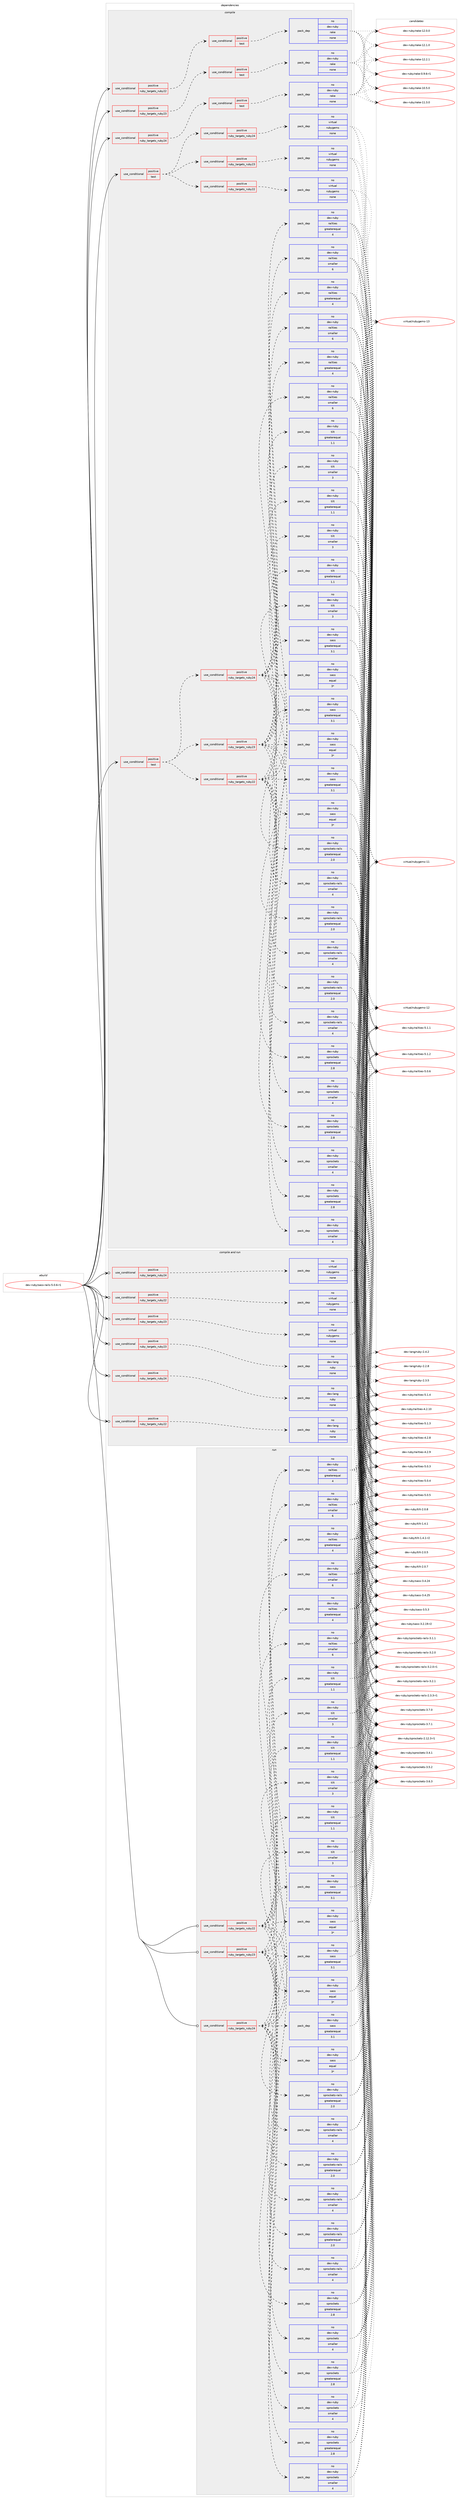 digraph prolog {

# *************
# Graph options
# *************

newrank=true;
concentrate=true;
compound=true;
graph [rankdir=LR,fontname=Helvetica,fontsize=10,ranksep=1.5];#, ranksep=2.5, nodesep=0.2];
edge  [arrowhead=vee];
node  [fontname=Helvetica,fontsize=10];

# **********
# The ebuild
# **********

subgraph cluster_leftcol {
color=gray;
rank=same;
label=<<i>ebuild</i>>;
id [label="dev-ruby/sass-rails-5.0.6-r1", color=red, width=4, href="../dev-ruby/sass-rails-5.0.6-r1.svg"];
}

# ****************
# The dependencies
# ****************

subgraph cluster_midcol {
color=gray;
label=<<i>dependencies</i>>;
subgraph cluster_compile {
fillcolor="#eeeeee";
style=filled;
label=<<i>compile</i>>;
subgraph cond72647 {
dependency270087 [label=<<TABLE BORDER="0" CELLBORDER="1" CELLSPACING="0" CELLPADDING="4"><TR><TD ROWSPAN="3" CELLPADDING="10">use_conditional</TD></TR><TR><TD>positive</TD></TR><TR><TD>ruby_targets_ruby22</TD></TR></TABLE>>, shape=none, color=red];
subgraph cond72648 {
dependency270088 [label=<<TABLE BORDER="0" CELLBORDER="1" CELLSPACING="0" CELLPADDING="4"><TR><TD ROWSPAN="3" CELLPADDING="10">use_conditional</TD></TR><TR><TD>positive</TD></TR><TR><TD>test</TD></TR></TABLE>>, shape=none, color=red];
subgraph pack193326 {
dependency270089 [label=<<TABLE BORDER="0" CELLBORDER="1" CELLSPACING="0" CELLPADDING="4" WIDTH="220"><TR><TD ROWSPAN="6" CELLPADDING="30">pack_dep</TD></TR><TR><TD WIDTH="110">no</TD></TR><TR><TD>dev-ruby</TD></TR><TR><TD>rake</TD></TR><TR><TD>none</TD></TR><TR><TD></TD></TR></TABLE>>, shape=none, color=blue];
}
dependency270088:e -> dependency270089:w [weight=20,style="dashed",arrowhead="vee"];
}
dependency270087:e -> dependency270088:w [weight=20,style="dashed",arrowhead="vee"];
}
id:e -> dependency270087:w [weight=20,style="solid",arrowhead="vee"];
subgraph cond72649 {
dependency270090 [label=<<TABLE BORDER="0" CELLBORDER="1" CELLSPACING="0" CELLPADDING="4"><TR><TD ROWSPAN="3" CELLPADDING="10">use_conditional</TD></TR><TR><TD>positive</TD></TR><TR><TD>ruby_targets_ruby23</TD></TR></TABLE>>, shape=none, color=red];
subgraph cond72650 {
dependency270091 [label=<<TABLE BORDER="0" CELLBORDER="1" CELLSPACING="0" CELLPADDING="4"><TR><TD ROWSPAN="3" CELLPADDING="10">use_conditional</TD></TR><TR><TD>positive</TD></TR><TR><TD>test</TD></TR></TABLE>>, shape=none, color=red];
subgraph pack193327 {
dependency270092 [label=<<TABLE BORDER="0" CELLBORDER="1" CELLSPACING="0" CELLPADDING="4" WIDTH="220"><TR><TD ROWSPAN="6" CELLPADDING="30">pack_dep</TD></TR><TR><TD WIDTH="110">no</TD></TR><TR><TD>dev-ruby</TD></TR><TR><TD>rake</TD></TR><TR><TD>none</TD></TR><TR><TD></TD></TR></TABLE>>, shape=none, color=blue];
}
dependency270091:e -> dependency270092:w [weight=20,style="dashed",arrowhead="vee"];
}
dependency270090:e -> dependency270091:w [weight=20,style="dashed",arrowhead="vee"];
}
id:e -> dependency270090:w [weight=20,style="solid",arrowhead="vee"];
subgraph cond72651 {
dependency270093 [label=<<TABLE BORDER="0" CELLBORDER="1" CELLSPACING="0" CELLPADDING="4"><TR><TD ROWSPAN="3" CELLPADDING="10">use_conditional</TD></TR><TR><TD>positive</TD></TR><TR><TD>ruby_targets_ruby24</TD></TR></TABLE>>, shape=none, color=red];
subgraph cond72652 {
dependency270094 [label=<<TABLE BORDER="0" CELLBORDER="1" CELLSPACING="0" CELLPADDING="4"><TR><TD ROWSPAN="3" CELLPADDING="10">use_conditional</TD></TR><TR><TD>positive</TD></TR><TR><TD>test</TD></TR></TABLE>>, shape=none, color=red];
subgraph pack193328 {
dependency270095 [label=<<TABLE BORDER="0" CELLBORDER="1" CELLSPACING="0" CELLPADDING="4" WIDTH="220"><TR><TD ROWSPAN="6" CELLPADDING="30">pack_dep</TD></TR><TR><TD WIDTH="110">no</TD></TR><TR><TD>dev-ruby</TD></TR><TR><TD>rake</TD></TR><TR><TD>none</TD></TR><TR><TD></TD></TR></TABLE>>, shape=none, color=blue];
}
dependency270094:e -> dependency270095:w [weight=20,style="dashed",arrowhead="vee"];
}
dependency270093:e -> dependency270094:w [weight=20,style="dashed",arrowhead="vee"];
}
id:e -> dependency270093:w [weight=20,style="solid",arrowhead="vee"];
subgraph cond72653 {
dependency270096 [label=<<TABLE BORDER="0" CELLBORDER="1" CELLSPACING="0" CELLPADDING="4"><TR><TD ROWSPAN="3" CELLPADDING="10">use_conditional</TD></TR><TR><TD>positive</TD></TR><TR><TD>test</TD></TR></TABLE>>, shape=none, color=red];
subgraph cond72654 {
dependency270097 [label=<<TABLE BORDER="0" CELLBORDER="1" CELLSPACING="0" CELLPADDING="4"><TR><TD ROWSPAN="3" CELLPADDING="10">use_conditional</TD></TR><TR><TD>positive</TD></TR><TR><TD>ruby_targets_ruby22</TD></TR></TABLE>>, shape=none, color=red];
subgraph pack193329 {
dependency270098 [label=<<TABLE BORDER="0" CELLBORDER="1" CELLSPACING="0" CELLPADDING="4" WIDTH="220"><TR><TD ROWSPAN="6" CELLPADDING="30">pack_dep</TD></TR><TR><TD WIDTH="110">no</TD></TR><TR><TD>dev-ruby</TD></TR><TR><TD>sass</TD></TR><TR><TD>greaterequal</TD></TR><TR><TD>3.1</TD></TR></TABLE>>, shape=none, color=blue];
}
dependency270097:e -> dependency270098:w [weight=20,style="dashed",arrowhead="vee"];
subgraph pack193330 {
dependency270099 [label=<<TABLE BORDER="0" CELLBORDER="1" CELLSPACING="0" CELLPADDING="4" WIDTH="220"><TR><TD ROWSPAN="6" CELLPADDING="30">pack_dep</TD></TR><TR><TD WIDTH="110">no</TD></TR><TR><TD>dev-ruby</TD></TR><TR><TD>sass</TD></TR><TR><TD>equal</TD></TR><TR><TD>3*</TD></TR></TABLE>>, shape=none, color=blue];
}
dependency270097:e -> dependency270099:w [weight=20,style="dashed",arrowhead="vee"];
subgraph pack193331 {
dependency270100 [label=<<TABLE BORDER="0" CELLBORDER="1" CELLSPACING="0" CELLPADDING="4" WIDTH="220"><TR><TD ROWSPAN="6" CELLPADDING="30">pack_dep</TD></TR><TR><TD WIDTH="110">no</TD></TR><TR><TD>dev-ruby</TD></TR><TR><TD>railties</TD></TR><TR><TD>greaterequal</TD></TR><TR><TD>4</TD></TR></TABLE>>, shape=none, color=blue];
}
dependency270097:e -> dependency270100:w [weight=20,style="dashed",arrowhead="vee"];
subgraph pack193332 {
dependency270101 [label=<<TABLE BORDER="0" CELLBORDER="1" CELLSPACING="0" CELLPADDING="4" WIDTH="220"><TR><TD ROWSPAN="6" CELLPADDING="30">pack_dep</TD></TR><TR><TD WIDTH="110">no</TD></TR><TR><TD>dev-ruby</TD></TR><TR><TD>railties</TD></TR><TR><TD>smaller</TD></TR><TR><TD>6</TD></TR></TABLE>>, shape=none, color=blue];
}
dependency270097:e -> dependency270101:w [weight=20,style="dashed",arrowhead="vee"];
subgraph pack193333 {
dependency270102 [label=<<TABLE BORDER="0" CELLBORDER="1" CELLSPACING="0" CELLPADDING="4" WIDTH="220"><TR><TD ROWSPAN="6" CELLPADDING="30">pack_dep</TD></TR><TR><TD WIDTH="110">no</TD></TR><TR><TD>dev-ruby</TD></TR><TR><TD>sprockets-rails</TD></TR><TR><TD>greaterequal</TD></TR><TR><TD>2.0</TD></TR></TABLE>>, shape=none, color=blue];
}
dependency270097:e -> dependency270102:w [weight=20,style="dashed",arrowhead="vee"];
subgraph pack193334 {
dependency270103 [label=<<TABLE BORDER="0" CELLBORDER="1" CELLSPACING="0" CELLPADDING="4" WIDTH="220"><TR><TD ROWSPAN="6" CELLPADDING="30">pack_dep</TD></TR><TR><TD WIDTH="110">no</TD></TR><TR><TD>dev-ruby</TD></TR><TR><TD>sprockets-rails</TD></TR><TR><TD>smaller</TD></TR><TR><TD>4</TD></TR></TABLE>>, shape=none, color=blue];
}
dependency270097:e -> dependency270103:w [weight=20,style="dashed",arrowhead="vee"];
subgraph pack193335 {
dependency270104 [label=<<TABLE BORDER="0" CELLBORDER="1" CELLSPACING="0" CELLPADDING="4" WIDTH="220"><TR><TD ROWSPAN="6" CELLPADDING="30">pack_dep</TD></TR><TR><TD WIDTH="110">no</TD></TR><TR><TD>dev-ruby</TD></TR><TR><TD>sprockets</TD></TR><TR><TD>greaterequal</TD></TR><TR><TD>2.8</TD></TR></TABLE>>, shape=none, color=blue];
}
dependency270097:e -> dependency270104:w [weight=20,style="dashed",arrowhead="vee"];
subgraph pack193336 {
dependency270105 [label=<<TABLE BORDER="0" CELLBORDER="1" CELLSPACING="0" CELLPADDING="4" WIDTH="220"><TR><TD ROWSPAN="6" CELLPADDING="30">pack_dep</TD></TR><TR><TD WIDTH="110">no</TD></TR><TR><TD>dev-ruby</TD></TR><TR><TD>sprockets</TD></TR><TR><TD>smaller</TD></TR><TR><TD>4</TD></TR></TABLE>>, shape=none, color=blue];
}
dependency270097:e -> dependency270105:w [weight=20,style="dashed",arrowhead="vee"];
subgraph pack193337 {
dependency270106 [label=<<TABLE BORDER="0" CELLBORDER="1" CELLSPACING="0" CELLPADDING="4" WIDTH="220"><TR><TD ROWSPAN="6" CELLPADDING="30">pack_dep</TD></TR><TR><TD WIDTH="110">no</TD></TR><TR><TD>dev-ruby</TD></TR><TR><TD>tilt</TD></TR><TR><TD>greaterequal</TD></TR><TR><TD>1.1</TD></TR></TABLE>>, shape=none, color=blue];
}
dependency270097:e -> dependency270106:w [weight=20,style="dashed",arrowhead="vee"];
subgraph pack193338 {
dependency270107 [label=<<TABLE BORDER="0" CELLBORDER="1" CELLSPACING="0" CELLPADDING="4" WIDTH="220"><TR><TD ROWSPAN="6" CELLPADDING="30">pack_dep</TD></TR><TR><TD WIDTH="110">no</TD></TR><TR><TD>dev-ruby</TD></TR><TR><TD>tilt</TD></TR><TR><TD>smaller</TD></TR><TR><TD>3</TD></TR></TABLE>>, shape=none, color=blue];
}
dependency270097:e -> dependency270107:w [weight=20,style="dashed",arrowhead="vee"];
}
dependency270096:e -> dependency270097:w [weight=20,style="dashed",arrowhead="vee"];
subgraph cond72655 {
dependency270108 [label=<<TABLE BORDER="0" CELLBORDER="1" CELLSPACING="0" CELLPADDING="4"><TR><TD ROWSPAN="3" CELLPADDING="10">use_conditional</TD></TR><TR><TD>positive</TD></TR><TR><TD>ruby_targets_ruby23</TD></TR></TABLE>>, shape=none, color=red];
subgraph pack193339 {
dependency270109 [label=<<TABLE BORDER="0" CELLBORDER="1" CELLSPACING="0" CELLPADDING="4" WIDTH="220"><TR><TD ROWSPAN="6" CELLPADDING="30">pack_dep</TD></TR><TR><TD WIDTH="110">no</TD></TR><TR><TD>dev-ruby</TD></TR><TR><TD>sass</TD></TR><TR><TD>greaterequal</TD></TR><TR><TD>3.1</TD></TR></TABLE>>, shape=none, color=blue];
}
dependency270108:e -> dependency270109:w [weight=20,style="dashed",arrowhead="vee"];
subgraph pack193340 {
dependency270110 [label=<<TABLE BORDER="0" CELLBORDER="1" CELLSPACING="0" CELLPADDING="4" WIDTH="220"><TR><TD ROWSPAN="6" CELLPADDING="30">pack_dep</TD></TR><TR><TD WIDTH="110">no</TD></TR><TR><TD>dev-ruby</TD></TR><TR><TD>sass</TD></TR><TR><TD>equal</TD></TR><TR><TD>3*</TD></TR></TABLE>>, shape=none, color=blue];
}
dependency270108:e -> dependency270110:w [weight=20,style="dashed",arrowhead="vee"];
subgraph pack193341 {
dependency270111 [label=<<TABLE BORDER="0" CELLBORDER="1" CELLSPACING="0" CELLPADDING="4" WIDTH="220"><TR><TD ROWSPAN="6" CELLPADDING="30">pack_dep</TD></TR><TR><TD WIDTH="110">no</TD></TR><TR><TD>dev-ruby</TD></TR><TR><TD>railties</TD></TR><TR><TD>greaterequal</TD></TR><TR><TD>4</TD></TR></TABLE>>, shape=none, color=blue];
}
dependency270108:e -> dependency270111:w [weight=20,style="dashed",arrowhead="vee"];
subgraph pack193342 {
dependency270112 [label=<<TABLE BORDER="0" CELLBORDER="1" CELLSPACING="0" CELLPADDING="4" WIDTH="220"><TR><TD ROWSPAN="6" CELLPADDING="30">pack_dep</TD></TR><TR><TD WIDTH="110">no</TD></TR><TR><TD>dev-ruby</TD></TR><TR><TD>railties</TD></TR><TR><TD>smaller</TD></TR><TR><TD>6</TD></TR></TABLE>>, shape=none, color=blue];
}
dependency270108:e -> dependency270112:w [weight=20,style="dashed",arrowhead="vee"];
subgraph pack193343 {
dependency270113 [label=<<TABLE BORDER="0" CELLBORDER="1" CELLSPACING="0" CELLPADDING="4" WIDTH="220"><TR><TD ROWSPAN="6" CELLPADDING="30">pack_dep</TD></TR><TR><TD WIDTH="110">no</TD></TR><TR><TD>dev-ruby</TD></TR><TR><TD>sprockets-rails</TD></TR><TR><TD>greaterequal</TD></TR><TR><TD>2.0</TD></TR></TABLE>>, shape=none, color=blue];
}
dependency270108:e -> dependency270113:w [weight=20,style="dashed",arrowhead="vee"];
subgraph pack193344 {
dependency270114 [label=<<TABLE BORDER="0" CELLBORDER="1" CELLSPACING="0" CELLPADDING="4" WIDTH="220"><TR><TD ROWSPAN="6" CELLPADDING="30">pack_dep</TD></TR><TR><TD WIDTH="110">no</TD></TR><TR><TD>dev-ruby</TD></TR><TR><TD>sprockets-rails</TD></TR><TR><TD>smaller</TD></TR><TR><TD>4</TD></TR></TABLE>>, shape=none, color=blue];
}
dependency270108:e -> dependency270114:w [weight=20,style="dashed",arrowhead="vee"];
subgraph pack193345 {
dependency270115 [label=<<TABLE BORDER="0" CELLBORDER="1" CELLSPACING="0" CELLPADDING="4" WIDTH="220"><TR><TD ROWSPAN="6" CELLPADDING="30">pack_dep</TD></TR><TR><TD WIDTH="110">no</TD></TR><TR><TD>dev-ruby</TD></TR><TR><TD>sprockets</TD></TR><TR><TD>greaterequal</TD></TR><TR><TD>2.8</TD></TR></TABLE>>, shape=none, color=blue];
}
dependency270108:e -> dependency270115:w [weight=20,style="dashed",arrowhead="vee"];
subgraph pack193346 {
dependency270116 [label=<<TABLE BORDER="0" CELLBORDER="1" CELLSPACING="0" CELLPADDING="4" WIDTH="220"><TR><TD ROWSPAN="6" CELLPADDING="30">pack_dep</TD></TR><TR><TD WIDTH="110">no</TD></TR><TR><TD>dev-ruby</TD></TR><TR><TD>sprockets</TD></TR><TR><TD>smaller</TD></TR><TR><TD>4</TD></TR></TABLE>>, shape=none, color=blue];
}
dependency270108:e -> dependency270116:w [weight=20,style="dashed",arrowhead="vee"];
subgraph pack193347 {
dependency270117 [label=<<TABLE BORDER="0" CELLBORDER="1" CELLSPACING="0" CELLPADDING="4" WIDTH="220"><TR><TD ROWSPAN="6" CELLPADDING="30">pack_dep</TD></TR><TR><TD WIDTH="110">no</TD></TR><TR><TD>dev-ruby</TD></TR><TR><TD>tilt</TD></TR><TR><TD>greaterequal</TD></TR><TR><TD>1.1</TD></TR></TABLE>>, shape=none, color=blue];
}
dependency270108:e -> dependency270117:w [weight=20,style="dashed",arrowhead="vee"];
subgraph pack193348 {
dependency270118 [label=<<TABLE BORDER="0" CELLBORDER="1" CELLSPACING="0" CELLPADDING="4" WIDTH="220"><TR><TD ROWSPAN="6" CELLPADDING="30">pack_dep</TD></TR><TR><TD WIDTH="110">no</TD></TR><TR><TD>dev-ruby</TD></TR><TR><TD>tilt</TD></TR><TR><TD>smaller</TD></TR><TR><TD>3</TD></TR></TABLE>>, shape=none, color=blue];
}
dependency270108:e -> dependency270118:w [weight=20,style="dashed",arrowhead="vee"];
}
dependency270096:e -> dependency270108:w [weight=20,style="dashed",arrowhead="vee"];
subgraph cond72656 {
dependency270119 [label=<<TABLE BORDER="0" CELLBORDER="1" CELLSPACING="0" CELLPADDING="4"><TR><TD ROWSPAN="3" CELLPADDING="10">use_conditional</TD></TR><TR><TD>positive</TD></TR><TR><TD>ruby_targets_ruby24</TD></TR></TABLE>>, shape=none, color=red];
subgraph pack193349 {
dependency270120 [label=<<TABLE BORDER="0" CELLBORDER="1" CELLSPACING="0" CELLPADDING="4" WIDTH="220"><TR><TD ROWSPAN="6" CELLPADDING="30">pack_dep</TD></TR><TR><TD WIDTH="110">no</TD></TR><TR><TD>dev-ruby</TD></TR><TR><TD>sass</TD></TR><TR><TD>greaterequal</TD></TR><TR><TD>3.1</TD></TR></TABLE>>, shape=none, color=blue];
}
dependency270119:e -> dependency270120:w [weight=20,style="dashed",arrowhead="vee"];
subgraph pack193350 {
dependency270121 [label=<<TABLE BORDER="0" CELLBORDER="1" CELLSPACING="0" CELLPADDING="4" WIDTH="220"><TR><TD ROWSPAN="6" CELLPADDING="30">pack_dep</TD></TR><TR><TD WIDTH="110">no</TD></TR><TR><TD>dev-ruby</TD></TR><TR><TD>sass</TD></TR><TR><TD>equal</TD></TR><TR><TD>3*</TD></TR></TABLE>>, shape=none, color=blue];
}
dependency270119:e -> dependency270121:w [weight=20,style="dashed",arrowhead="vee"];
subgraph pack193351 {
dependency270122 [label=<<TABLE BORDER="0" CELLBORDER="1" CELLSPACING="0" CELLPADDING="4" WIDTH="220"><TR><TD ROWSPAN="6" CELLPADDING="30">pack_dep</TD></TR><TR><TD WIDTH="110">no</TD></TR><TR><TD>dev-ruby</TD></TR><TR><TD>railties</TD></TR><TR><TD>greaterequal</TD></TR><TR><TD>4</TD></TR></TABLE>>, shape=none, color=blue];
}
dependency270119:e -> dependency270122:w [weight=20,style="dashed",arrowhead="vee"];
subgraph pack193352 {
dependency270123 [label=<<TABLE BORDER="0" CELLBORDER="1" CELLSPACING="0" CELLPADDING="4" WIDTH="220"><TR><TD ROWSPAN="6" CELLPADDING="30">pack_dep</TD></TR><TR><TD WIDTH="110">no</TD></TR><TR><TD>dev-ruby</TD></TR><TR><TD>railties</TD></TR><TR><TD>smaller</TD></TR><TR><TD>6</TD></TR></TABLE>>, shape=none, color=blue];
}
dependency270119:e -> dependency270123:w [weight=20,style="dashed",arrowhead="vee"];
subgraph pack193353 {
dependency270124 [label=<<TABLE BORDER="0" CELLBORDER="1" CELLSPACING="0" CELLPADDING="4" WIDTH="220"><TR><TD ROWSPAN="6" CELLPADDING="30">pack_dep</TD></TR><TR><TD WIDTH="110">no</TD></TR><TR><TD>dev-ruby</TD></TR><TR><TD>sprockets-rails</TD></TR><TR><TD>greaterequal</TD></TR><TR><TD>2.0</TD></TR></TABLE>>, shape=none, color=blue];
}
dependency270119:e -> dependency270124:w [weight=20,style="dashed",arrowhead="vee"];
subgraph pack193354 {
dependency270125 [label=<<TABLE BORDER="0" CELLBORDER="1" CELLSPACING="0" CELLPADDING="4" WIDTH="220"><TR><TD ROWSPAN="6" CELLPADDING="30">pack_dep</TD></TR><TR><TD WIDTH="110">no</TD></TR><TR><TD>dev-ruby</TD></TR><TR><TD>sprockets-rails</TD></TR><TR><TD>smaller</TD></TR><TR><TD>4</TD></TR></TABLE>>, shape=none, color=blue];
}
dependency270119:e -> dependency270125:w [weight=20,style="dashed",arrowhead="vee"];
subgraph pack193355 {
dependency270126 [label=<<TABLE BORDER="0" CELLBORDER="1" CELLSPACING="0" CELLPADDING="4" WIDTH="220"><TR><TD ROWSPAN="6" CELLPADDING="30">pack_dep</TD></TR><TR><TD WIDTH="110">no</TD></TR><TR><TD>dev-ruby</TD></TR><TR><TD>sprockets</TD></TR><TR><TD>greaterequal</TD></TR><TR><TD>2.8</TD></TR></TABLE>>, shape=none, color=blue];
}
dependency270119:e -> dependency270126:w [weight=20,style="dashed",arrowhead="vee"];
subgraph pack193356 {
dependency270127 [label=<<TABLE BORDER="0" CELLBORDER="1" CELLSPACING="0" CELLPADDING="4" WIDTH="220"><TR><TD ROWSPAN="6" CELLPADDING="30">pack_dep</TD></TR><TR><TD WIDTH="110">no</TD></TR><TR><TD>dev-ruby</TD></TR><TR><TD>sprockets</TD></TR><TR><TD>smaller</TD></TR><TR><TD>4</TD></TR></TABLE>>, shape=none, color=blue];
}
dependency270119:e -> dependency270127:w [weight=20,style="dashed",arrowhead="vee"];
subgraph pack193357 {
dependency270128 [label=<<TABLE BORDER="0" CELLBORDER="1" CELLSPACING="0" CELLPADDING="4" WIDTH="220"><TR><TD ROWSPAN="6" CELLPADDING="30">pack_dep</TD></TR><TR><TD WIDTH="110">no</TD></TR><TR><TD>dev-ruby</TD></TR><TR><TD>tilt</TD></TR><TR><TD>greaterequal</TD></TR><TR><TD>1.1</TD></TR></TABLE>>, shape=none, color=blue];
}
dependency270119:e -> dependency270128:w [weight=20,style="dashed",arrowhead="vee"];
subgraph pack193358 {
dependency270129 [label=<<TABLE BORDER="0" CELLBORDER="1" CELLSPACING="0" CELLPADDING="4" WIDTH="220"><TR><TD ROWSPAN="6" CELLPADDING="30">pack_dep</TD></TR><TR><TD WIDTH="110">no</TD></TR><TR><TD>dev-ruby</TD></TR><TR><TD>tilt</TD></TR><TR><TD>smaller</TD></TR><TR><TD>3</TD></TR></TABLE>>, shape=none, color=blue];
}
dependency270119:e -> dependency270129:w [weight=20,style="dashed",arrowhead="vee"];
}
dependency270096:e -> dependency270119:w [weight=20,style="dashed",arrowhead="vee"];
}
id:e -> dependency270096:w [weight=20,style="solid",arrowhead="vee"];
subgraph cond72657 {
dependency270130 [label=<<TABLE BORDER="0" CELLBORDER="1" CELLSPACING="0" CELLPADDING="4"><TR><TD ROWSPAN="3" CELLPADDING="10">use_conditional</TD></TR><TR><TD>positive</TD></TR><TR><TD>test</TD></TR></TABLE>>, shape=none, color=red];
subgraph cond72658 {
dependency270131 [label=<<TABLE BORDER="0" CELLBORDER="1" CELLSPACING="0" CELLPADDING="4"><TR><TD ROWSPAN="3" CELLPADDING="10">use_conditional</TD></TR><TR><TD>positive</TD></TR><TR><TD>ruby_targets_ruby22</TD></TR></TABLE>>, shape=none, color=red];
subgraph pack193359 {
dependency270132 [label=<<TABLE BORDER="0" CELLBORDER="1" CELLSPACING="0" CELLPADDING="4" WIDTH="220"><TR><TD ROWSPAN="6" CELLPADDING="30">pack_dep</TD></TR><TR><TD WIDTH="110">no</TD></TR><TR><TD>virtual</TD></TR><TR><TD>rubygems</TD></TR><TR><TD>none</TD></TR><TR><TD></TD></TR></TABLE>>, shape=none, color=blue];
}
dependency270131:e -> dependency270132:w [weight=20,style="dashed",arrowhead="vee"];
}
dependency270130:e -> dependency270131:w [weight=20,style="dashed",arrowhead="vee"];
subgraph cond72659 {
dependency270133 [label=<<TABLE BORDER="0" CELLBORDER="1" CELLSPACING="0" CELLPADDING="4"><TR><TD ROWSPAN="3" CELLPADDING="10">use_conditional</TD></TR><TR><TD>positive</TD></TR><TR><TD>ruby_targets_ruby23</TD></TR></TABLE>>, shape=none, color=red];
subgraph pack193360 {
dependency270134 [label=<<TABLE BORDER="0" CELLBORDER="1" CELLSPACING="0" CELLPADDING="4" WIDTH="220"><TR><TD ROWSPAN="6" CELLPADDING="30">pack_dep</TD></TR><TR><TD WIDTH="110">no</TD></TR><TR><TD>virtual</TD></TR><TR><TD>rubygems</TD></TR><TR><TD>none</TD></TR><TR><TD></TD></TR></TABLE>>, shape=none, color=blue];
}
dependency270133:e -> dependency270134:w [weight=20,style="dashed",arrowhead="vee"];
}
dependency270130:e -> dependency270133:w [weight=20,style="dashed",arrowhead="vee"];
subgraph cond72660 {
dependency270135 [label=<<TABLE BORDER="0" CELLBORDER="1" CELLSPACING="0" CELLPADDING="4"><TR><TD ROWSPAN="3" CELLPADDING="10">use_conditional</TD></TR><TR><TD>positive</TD></TR><TR><TD>ruby_targets_ruby24</TD></TR></TABLE>>, shape=none, color=red];
subgraph pack193361 {
dependency270136 [label=<<TABLE BORDER="0" CELLBORDER="1" CELLSPACING="0" CELLPADDING="4" WIDTH="220"><TR><TD ROWSPAN="6" CELLPADDING="30">pack_dep</TD></TR><TR><TD WIDTH="110">no</TD></TR><TR><TD>virtual</TD></TR><TR><TD>rubygems</TD></TR><TR><TD>none</TD></TR><TR><TD></TD></TR></TABLE>>, shape=none, color=blue];
}
dependency270135:e -> dependency270136:w [weight=20,style="dashed",arrowhead="vee"];
}
dependency270130:e -> dependency270135:w [weight=20,style="dashed",arrowhead="vee"];
}
id:e -> dependency270130:w [weight=20,style="solid",arrowhead="vee"];
}
subgraph cluster_compileandrun {
fillcolor="#eeeeee";
style=filled;
label=<<i>compile and run</i>>;
subgraph cond72661 {
dependency270137 [label=<<TABLE BORDER="0" CELLBORDER="1" CELLSPACING="0" CELLPADDING="4"><TR><TD ROWSPAN="3" CELLPADDING="10">use_conditional</TD></TR><TR><TD>positive</TD></TR><TR><TD>ruby_targets_ruby22</TD></TR></TABLE>>, shape=none, color=red];
subgraph pack193362 {
dependency270138 [label=<<TABLE BORDER="0" CELLBORDER="1" CELLSPACING="0" CELLPADDING="4" WIDTH="220"><TR><TD ROWSPAN="6" CELLPADDING="30">pack_dep</TD></TR><TR><TD WIDTH="110">no</TD></TR><TR><TD>dev-lang</TD></TR><TR><TD>ruby</TD></TR><TR><TD>none</TD></TR><TR><TD></TD></TR></TABLE>>, shape=none, color=blue];
}
dependency270137:e -> dependency270138:w [weight=20,style="dashed",arrowhead="vee"];
}
id:e -> dependency270137:w [weight=20,style="solid",arrowhead="odotvee"];
subgraph cond72662 {
dependency270139 [label=<<TABLE BORDER="0" CELLBORDER="1" CELLSPACING="0" CELLPADDING="4"><TR><TD ROWSPAN="3" CELLPADDING="10">use_conditional</TD></TR><TR><TD>positive</TD></TR><TR><TD>ruby_targets_ruby22</TD></TR></TABLE>>, shape=none, color=red];
subgraph pack193363 {
dependency270140 [label=<<TABLE BORDER="0" CELLBORDER="1" CELLSPACING="0" CELLPADDING="4" WIDTH="220"><TR><TD ROWSPAN="6" CELLPADDING="30">pack_dep</TD></TR><TR><TD WIDTH="110">no</TD></TR><TR><TD>virtual</TD></TR><TR><TD>rubygems</TD></TR><TR><TD>none</TD></TR><TR><TD></TD></TR></TABLE>>, shape=none, color=blue];
}
dependency270139:e -> dependency270140:w [weight=20,style="dashed",arrowhead="vee"];
}
id:e -> dependency270139:w [weight=20,style="solid",arrowhead="odotvee"];
subgraph cond72663 {
dependency270141 [label=<<TABLE BORDER="0" CELLBORDER="1" CELLSPACING="0" CELLPADDING="4"><TR><TD ROWSPAN="3" CELLPADDING="10">use_conditional</TD></TR><TR><TD>positive</TD></TR><TR><TD>ruby_targets_ruby23</TD></TR></TABLE>>, shape=none, color=red];
subgraph pack193364 {
dependency270142 [label=<<TABLE BORDER="0" CELLBORDER="1" CELLSPACING="0" CELLPADDING="4" WIDTH="220"><TR><TD ROWSPAN="6" CELLPADDING="30">pack_dep</TD></TR><TR><TD WIDTH="110">no</TD></TR><TR><TD>dev-lang</TD></TR><TR><TD>ruby</TD></TR><TR><TD>none</TD></TR><TR><TD></TD></TR></TABLE>>, shape=none, color=blue];
}
dependency270141:e -> dependency270142:w [weight=20,style="dashed",arrowhead="vee"];
}
id:e -> dependency270141:w [weight=20,style="solid",arrowhead="odotvee"];
subgraph cond72664 {
dependency270143 [label=<<TABLE BORDER="0" CELLBORDER="1" CELLSPACING="0" CELLPADDING="4"><TR><TD ROWSPAN="3" CELLPADDING="10">use_conditional</TD></TR><TR><TD>positive</TD></TR><TR><TD>ruby_targets_ruby23</TD></TR></TABLE>>, shape=none, color=red];
subgraph pack193365 {
dependency270144 [label=<<TABLE BORDER="0" CELLBORDER="1" CELLSPACING="0" CELLPADDING="4" WIDTH="220"><TR><TD ROWSPAN="6" CELLPADDING="30">pack_dep</TD></TR><TR><TD WIDTH="110">no</TD></TR><TR><TD>virtual</TD></TR><TR><TD>rubygems</TD></TR><TR><TD>none</TD></TR><TR><TD></TD></TR></TABLE>>, shape=none, color=blue];
}
dependency270143:e -> dependency270144:w [weight=20,style="dashed",arrowhead="vee"];
}
id:e -> dependency270143:w [weight=20,style="solid",arrowhead="odotvee"];
subgraph cond72665 {
dependency270145 [label=<<TABLE BORDER="0" CELLBORDER="1" CELLSPACING="0" CELLPADDING="4"><TR><TD ROWSPAN="3" CELLPADDING="10">use_conditional</TD></TR><TR><TD>positive</TD></TR><TR><TD>ruby_targets_ruby24</TD></TR></TABLE>>, shape=none, color=red];
subgraph pack193366 {
dependency270146 [label=<<TABLE BORDER="0" CELLBORDER="1" CELLSPACING="0" CELLPADDING="4" WIDTH="220"><TR><TD ROWSPAN="6" CELLPADDING="30">pack_dep</TD></TR><TR><TD WIDTH="110">no</TD></TR><TR><TD>dev-lang</TD></TR><TR><TD>ruby</TD></TR><TR><TD>none</TD></TR><TR><TD></TD></TR></TABLE>>, shape=none, color=blue];
}
dependency270145:e -> dependency270146:w [weight=20,style="dashed",arrowhead="vee"];
}
id:e -> dependency270145:w [weight=20,style="solid",arrowhead="odotvee"];
subgraph cond72666 {
dependency270147 [label=<<TABLE BORDER="0" CELLBORDER="1" CELLSPACING="0" CELLPADDING="4"><TR><TD ROWSPAN="3" CELLPADDING="10">use_conditional</TD></TR><TR><TD>positive</TD></TR><TR><TD>ruby_targets_ruby24</TD></TR></TABLE>>, shape=none, color=red];
subgraph pack193367 {
dependency270148 [label=<<TABLE BORDER="0" CELLBORDER="1" CELLSPACING="0" CELLPADDING="4" WIDTH="220"><TR><TD ROWSPAN="6" CELLPADDING="30">pack_dep</TD></TR><TR><TD WIDTH="110">no</TD></TR><TR><TD>virtual</TD></TR><TR><TD>rubygems</TD></TR><TR><TD>none</TD></TR><TR><TD></TD></TR></TABLE>>, shape=none, color=blue];
}
dependency270147:e -> dependency270148:w [weight=20,style="dashed",arrowhead="vee"];
}
id:e -> dependency270147:w [weight=20,style="solid",arrowhead="odotvee"];
}
subgraph cluster_run {
fillcolor="#eeeeee";
style=filled;
label=<<i>run</i>>;
subgraph cond72667 {
dependency270149 [label=<<TABLE BORDER="0" CELLBORDER="1" CELLSPACING="0" CELLPADDING="4"><TR><TD ROWSPAN="3" CELLPADDING="10">use_conditional</TD></TR><TR><TD>positive</TD></TR><TR><TD>ruby_targets_ruby22</TD></TR></TABLE>>, shape=none, color=red];
subgraph pack193368 {
dependency270150 [label=<<TABLE BORDER="0" CELLBORDER="1" CELLSPACING="0" CELLPADDING="4" WIDTH="220"><TR><TD ROWSPAN="6" CELLPADDING="30">pack_dep</TD></TR><TR><TD WIDTH="110">no</TD></TR><TR><TD>dev-ruby</TD></TR><TR><TD>sass</TD></TR><TR><TD>greaterequal</TD></TR><TR><TD>3.1</TD></TR></TABLE>>, shape=none, color=blue];
}
dependency270149:e -> dependency270150:w [weight=20,style="dashed",arrowhead="vee"];
subgraph pack193369 {
dependency270151 [label=<<TABLE BORDER="0" CELLBORDER="1" CELLSPACING="0" CELLPADDING="4" WIDTH="220"><TR><TD ROWSPAN="6" CELLPADDING="30">pack_dep</TD></TR><TR><TD WIDTH="110">no</TD></TR><TR><TD>dev-ruby</TD></TR><TR><TD>sass</TD></TR><TR><TD>equal</TD></TR><TR><TD>3*</TD></TR></TABLE>>, shape=none, color=blue];
}
dependency270149:e -> dependency270151:w [weight=20,style="dashed",arrowhead="vee"];
subgraph pack193370 {
dependency270152 [label=<<TABLE BORDER="0" CELLBORDER="1" CELLSPACING="0" CELLPADDING="4" WIDTH="220"><TR><TD ROWSPAN="6" CELLPADDING="30">pack_dep</TD></TR><TR><TD WIDTH="110">no</TD></TR><TR><TD>dev-ruby</TD></TR><TR><TD>railties</TD></TR><TR><TD>greaterequal</TD></TR><TR><TD>4</TD></TR></TABLE>>, shape=none, color=blue];
}
dependency270149:e -> dependency270152:w [weight=20,style="dashed",arrowhead="vee"];
subgraph pack193371 {
dependency270153 [label=<<TABLE BORDER="0" CELLBORDER="1" CELLSPACING="0" CELLPADDING="4" WIDTH="220"><TR><TD ROWSPAN="6" CELLPADDING="30">pack_dep</TD></TR><TR><TD WIDTH="110">no</TD></TR><TR><TD>dev-ruby</TD></TR><TR><TD>railties</TD></TR><TR><TD>smaller</TD></TR><TR><TD>6</TD></TR></TABLE>>, shape=none, color=blue];
}
dependency270149:e -> dependency270153:w [weight=20,style="dashed",arrowhead="vee"];
subgraph pack193372 {
dependency270154 [label=<<TABLE BORDER="0" CELLBORDER="1" CELLSPACING="0" CELLPADDING="4" WIDTH="220"><TR><TD ROWSPAN="6" CELLPADDING="30">pack_dep</TD></TR><TR><TD WIDTH="110">no</TD></TR><TR><TD>dev-ruby</TD></TR><TR><TD>sprockets-rails</TD></TR><TR><TD>greaterequal</TD></TR><TR><TD>2.0</TD></TR></TABLE>>, shape=none, color=blue];
}
dependency270149:e -> dependency270154:w [weight=20,style="dashed",arrowhead="vee"];
subgraph pack193373 {
dependency270155 [label=<<TABLE BORDER="0" CELLBORDER="1" CELLSPACING="0" CELLPADDING="4" WIDTH="220"><TR><TD ROWSPAN="6" CELLPADDING="30">pack_dep</TD></TR><TR><TD WIDTH="110">no</TD></TR><TR><TD>dev-ruby</TD></TR><TR><TD>sprockets-rails</TD></TR><TR><TD>smaller</TD></TR><TR><TD>4</TD></TR></TABLE>>, shape=none, color=blue];
}
dependency270149:e -> dependency270155:w [weight=20,style="dashed",arrowhead="vee"];
subgraph pack193374 {
dependency270156 [label=<<TABLE BORDER="0" CELLBORDER="1" CELLSPACING="0" CELLPADDING="4" WIDTH="220"><TR><TD ROWSPAN="6" CELLPADDING="30">pack_dep</TD></TR><TR><TD WIDTH="110">no</TD></TR><TR><TD>dev-ruby</TD></TR><TR><TD>sprockets</TD></TR><TR><TD>greaterequal</TD></TR><TR><TD>2.8</TD></TR></TABLE>>, shape=none, color=blue];
}
dependency270149:e -> dependency270156:w [weight=20,style="dashed",arrowhead="vee"];
subgraph pack193375 {
dependency270157 [label=<<TABLE BORDER="0" CELLBORDER="1" CELLSPACING="0" CELLPADDING="4" WIDTH="220"><TR><TD ROWSPAN="6" CELLPADDING="30">pack_dep</TD></TR><TR><TD WIDTH="110">no</TD></TR><TR><TD>dev-ruby</TD></TR><TR><TD>sprockets</TD></TR><TR><TD>smaller</TD></TR><TR><TD>4</TD></TR></TABLE>>, shape=none, color=blue];
}
dependency270149:e -> dependency270157:w [weight=20,style="dashed",arrowhead="vee"];
subgraph pack193376 {
dependency270158 [label=<<TABLE BORDER="0" CELLBORDER="1" CELLSPACING="0" CELLPADDING="4" WIDTH="220"><TR><TD ROWSPAN="6" CELLPADDING="30">pack_dep</TD></TR><TR><TD WIDTH="110">no</TD></TR><TR><TD>dev-ruby</TD></TR><TR><TD>tilt</TD></TR><TR><TD>greaterequal</TD></TR><TR><TD>1.1</TD></TR></TABLE>>, shape=none, color=blue];
}
dependency270149:e -> dependency270158:w [weight=20,style="dashed",arrowhead="vee"];
subgraph pack193377 {
dependency270159 [label=<<TABLE BORDER="0" CELLBORDER="1" CELLSPACING="0" CELLPADDING="4" WIDTH="220"><TR><TD ROWSPAN="6" CELLPADDING="30">pack_dep</TD></TR><TR><TD WIDTH="110">no</TD></TR><TR><TD>dev-ruby</TD></TR><TR><TD>tilt</TD></TR><TR><TD>smaller</TD></TR><TR><TD>3</TD></TR></TABLE>>, shape=none, color=blue];
}
dependency270149:e -> dependency270159:w [weight=20,style="dashed",arrowhead="vee"];
}
id:e -> dependency270149:w [weight=20,style="solid",arrowhead="odot"];
subgraph cond72668 {
dependency270160 [label=<<TABLE BORDER="0" CELLBORDER="1" CELLSPACING="0" CELLPADDING="4"><TR><TD ROWSPAN="3" CELLPADDING="10">use_conditional</TD></TR><TR><TD>positive</TD></TR><TR><TD>ruby_targets_ruby23</TD></TR></TABLE>>, shape=none, color=red];
subgraph pack193378 {
dependency270161 [label=<<TABLE BORDER="0" CELLBORDER="1" CELLSPACING="0" CELLPADDING="4" WIDTH="220"><TR><TD ROWSPAN="6" CELLPADDING="30">pack_dep</TD></TR><TR><TD WIDTH="110">no</TD></TR><TR><TD>dev-ruby</TD></TR><TR><TD>sass</TD></TR><TR><TD>greaterequal</TD></TR><TR><TD>3.1</TD></TR></TABLE>>, shape=none, color=blue];
}
dependency270160:e -> dependency270161:w [weight=20,style="dashed",arrowhead="vee"];
subgraph pack193379 {
dependency270162 [label=<<TABLE BORDER="0" CELLBORDER="1" CELLSPACING="0" CELLPADDING="4" WIDTH="220"><TR><TD ROWSPAN="6" CELLPADDING="30">pack_dep</TD></TR><TR><TD WIDTH="110">no</TD></TR><TR><TD>dev-ruby</TD></TR><TR><TD>sass</TD></TR><TR><TD>equal</TD></TR><TR><TD>3*</TD></TR></TABLE>>, shape=none, color=blue];
}
dependency270160:e -> dependency270162:w [weight=20,style="dashed",arrowhead="vee"];
subgraph pack193380 {
dependency270163 [label=<<TABLE BORDER="0" CELLBORDER="1" CELLSPACING="0" CELLPADDING="4" WIDTH="220"><TR><TD ROWSPAN="6" CELLPADDING="30">pack_dep</TD></TR><TR><TD WIDTH="110">no</TD></TR><TR><TD>dev-ruby</TD></TR><TR><TD>railties</TD></TR><TR><TD>greaterequal</TD></TR><TR><TD>4</TD></TR></TABLE>>, shape=none, color=blue];
}
dependency270160:e -> dependency270163:w [weight=20,style="dashed",arrowhead="vee"];
subgraph pack193381 {
dependency270164 [label=<<TABLE BORDER="0" CELLBORDER="1" CELLSPACING="0" CELLPADDING="4" WIDTH="220"><TR><TD ROWSPAN="6" CELLPADDING="30">pack_dep</TD></TR><TR><TD WIDTH="110">no</TD></TR><TR><TD>dev-ruby</TD></TR><TR><TD>railties</TD></TR><TR><TD>smaller</TD></TR><TR><TD>6</TD></TR></TABLE>>, shape=none, color=blue];
}
dependency270160:e -> dependency270164:w [weight=20,style="dashed",arrowhead="vee"];
subgraph pack193382 {
dependency270165 [label=<<TABLE BORDER="0" CELLBORDER="1" CELLSPACING="0" CELLPADDING="4" WIDTH="220"><TR><TD ROWSPAN="6" CELLPADDING="30">pack_dep</TD></TR><TR><TD WIDTH="110">no</TD></TR><TR><TD>dev-ruby</TD></TR><TR><TD>sprockets-rails</TD></TR><TR><TD>greaterequal</TD></TR><TR><TD>2.0</TD></TR></TABLE>>, shape=none, color=blue];
}
dependency270160:e -> dependency270165:w [weight=20,style="dashed",arrowhead="vee"];
subgraph pack193383 {
dependency270166 [label=<<TABLE BORDER="0" CELLBORDER="1" CELLSPACING="0" CELLPADDING="4" WIDTH="220"><TR><TD ROWSPAN="6" CELLPADDING="30">pack_dep</TD></TR><TR><TD WIDTH="110">no</TD></TR><TR><TD>dev-ruby</TD></TR><TR><TD>sprockets-rails</TD></TR><TR><TD>smaller</TD></TR><TR><TD>4</TD></TR></TABLE>>, shape=none, color=blue];
}
dependency270160:e -> dependency270166:w [weight=20,style="dashed",arrowhead="vee"];
subgraph pack193384 {
dependency270167 [label=<<TABLE BORDER="0" CELLBORDER="1" CELLSPACING="0" CELLPADDING="4" WIDTH="220"><TR><TD ROWSPAN="6" CELLPADDING="30">pack_dep</TD></TR><TR><TD WIDTH="110">no</TD></TR><TR><TD>dev-ruby</TD></TR><TR><TD>sprockets</TD></TR><TR><TD>greaterequal</TD></TR><TR><TD>2.8</TD></TR></TABLE>>, shape=none, color=blue];
}
dependency270160:e -> dependency270167:w [weight=20,style="dashed",arrowhead="vee"];
subgraph pack193385 {
dependency270168 [label=<<TABLE BORDER="0" CELLBORDER="1" CELLSPACING="0" CELLPADDING="4" WIDTH="220"><TR><TD ROWSPAN="6" CELLPADDING="30">pack_dep</TD></TR><TR><TD WIDTH="110">no</TD></TR><TR><TD>dev-ruby</TD></TR><TR><TD>sprockets</TD></TR><TR><TD>smaller</TD></TR><TR><TD>4</TD></TR></TABLE>>, shape=none, color=blue];
}
dependency270160:e -> dependency270168:w [weight=20,style="dashed",arrowhead="vee"];
subgraph pack193386 {
dependency270169 [label=<<TABLE BORDER="0" CELLBORDER="1" CELLSPACING="0" CELLPADDING="4" WIDTH="220"><TR><TD ROWSPAN="6" CELLPADDING="30">pack_dep</TD></TR><TR><TD WIDTH="110">no</TD></TR><TR><TD>dev-ruby</TD></TR><TR><TD>tilt</TD></TR><TR><TD>greaterequal</TD></TR><TR><TD>1.1</TD></TR></TABLE>>, shape=none, color=blue];
}
dependency270160:e -> dependency270169:w [weight=20,style="dashed",arrowhead="vee"];
subgraph pack193387 {
dependency270170 [label=<<TABLE BORDER="0" CELLBORDER="1" CELLSPACING="0" CELLPADDING="4" WIDTH="220"><TR><TD ROWSPAN="6" CELLPADDING="30">pack_dep</TD></TR><TR><TD WIDTH="110">no</TD></TR><TR><TD>dev-ruby</TD></TR><TR><TD>tilt</TD></TR><TR><TD>smaller</TD></TR><TR><TD>3</TD></TR></TABLE>>, shape=none, color=blue];
}
dependency270160:e -> dependency270170:w [weight=20,style="dashed",arrowhead="vee"];
}
id:e -> dependency270160:w [weight=20,style="solid",arrowhead="odot"];
subgraph cond72669 {
dependency270171 [label=<<TABLE BORDER="0" CELLBORDER="1" CELLSPACING="0" CELLPADDING="4"><TR><TD ROWSPAN="3" CELLPADDING="10">use_conditional</TD></TR><TR><TD>positive</TD></TR><TR><TD>ruby_targets_ruby24</TD></TR></TABLE>>, shape=none, color=red];
subgraph pack193388 {
dependency270172 [label=<<TABLE BORDER="0" CELLBORDER="1" CELLSPACING="0" CELLPADDING="4" WIDTH="220"><TR><TD ROWSPAN="6" CELLPADDING="30">pack_dep</TD></TR><TR><TD WIDTH="110">no</TD></TR><TR><TD>dev-ruby</TD></TR><TR><TD>sass</TD></TR><TR><TD>greaterequal</TD></TR><TR><TD>3.1</TD></TR></TABLE>>, shape=none, color=blue];
}
dependency270171:e -> dependency270172:w [weight=20,style="dashed",arrowhead="vee"];
subgraph pack193389 {
dependency270173 [label=<<TABLE BORDER="0" CELLBORDER="1" CELLSPACING="0" CELLPADDING="4" WIDTH="220"><TR><TD ROWSPAN="6" CELLPADDING="30">pack_dep</TD></TR><TR><TD WIDTH="110">no</TD></TR><TR><TD>dev-ruby</TD></TR><TR><TD>sass</TD></TR><TR><TD>equal</TD></TR><TR><TD>3*</TD></TR></TABLE>>, shape=none, color=blue];
}
dependency270171:e -> dependency270173:w [weight=20,style="dashed",arrowhead="vee"];
subgraph pack193390 {
dependency270174 [label=<<TABLE BORDER="0" CELLBORDER="1" CELLSPACING="0" CELLPADDING="4" WIDTH="220"><TR><TD ROWSPAN="6" CELLPADDING="30">pack_dep</TD></TR><TR><TD WIDTH="110">no</TD></TR><TR><TD>dev-ruby</TD></TR><TR><TD>railties</TD></TR><TR><TD>greaterequal</TD></TR><TR><TD>4</TD></TR></TABLE>>, shape=none, color=blue];
}
dependency270171:e -> dependency270174:w [weight=20,style="dashed",arrowhead="vee"];
subgraph pack193391 {
dependency270175 [label=<<TABLE BORDER="0" CELLBORDER="1" CELLSPACING="0" CELLPADDING="4" WIDTH="220"><TR><TD ROWSPAN="6" CELLPADDING="30">pack_dep</TD></TR><TR><TD WIDTH="110">no</TD></TR><TR><TD>dev-ruby</TD></TR><TR><TD>railties</TD></TR><TR><TD>smaller</TD></TR><TR><TD>6</TD></TR></TABLE>>, shape=none, color=blue];
}
dependency270171:e -> dependency270175:w [weight=20,style="dashed",arrowhead="vee"];
subgraph pack193392 {
dependency270176 [label=<<TABLE BORDER="0" CELLBORDER="1" CELLSPACING="0" CELLPADDING="4" WIDTH="220"><TR><TD ROWSPAN="6" CELLPADDING="30">pack_dep</TD></TR><TR><TD WIDTH="110">no</TD></TR><TR><TD>dev-ruby</TD></TR><TR><TD>sprockets-rails</TD></TR><TR><TD>greaterequal</TD></TR><TR><TD>2.0</TD></TR></TABLE>>, shape=none, color=blue];
}
dependency270171:e -> dependency270176:w [weight=20,style="dashed",arrowhead="vee"];
subgraph pack193393 {
dependency270177 [label=<<TABLE BORDER="0" CELLBORDER="1" CELLSPACING="0" CELLPADDING="4" WIDTH="220"><TR><TD ROWSPAN="6" CELLPADDING="30">pack_dep</TD></TR><TR><TD WIDTH="110">no</TD></TR><TR><TD>dev-ruby</TD></TR><TR><TD>sprockets-rails</TD></TR><TR><TD>smaller</TD></TR><TR><TD>4</TD></TR></TABLE>>, shape=none, color=blue];
}
dependency270171:e -> dependency270177:w [weight=20,style="dashed",arrowhead="vee"];
subgraph pack193394 {
dependency270178 [label=<<TABLE BORDER="0" CELLBORDER="1" CELLSPACING="0" CELLPADDING="4" WIDTH="220"><TR><TD ROWSPAN="6" CELLPADDING="30">pack_dep</TD></TR><TR><TD WIDTH="110">no</TD></TR><TR><TD>dev-ruby</TD></TR><TR><TD>sprockets</TD></TR><TR><TD>greaterequal</TD></TR><TR><TD>2.8</TD></TR></TABLE>>, shape=none, color=blue];
}
dependency270171:e -> dependency270178:w [weight=20,style="dashed",arrowhead="vee"];
subgraph pack193395 {
dependency270179 [label=<<TABLE BORDER="0" CELLBORDER="1" CELLSPACING="0" CELLPADDING="4" WIDTH="220"><TR><TD ROWSPAN="6" CELLPADDING="30">pack_dep</TD></TR><TR><TD WIDTH="110">no</TD></TR><TR><TD>dev-ruby</TD></TR><TR><TD>sprockets</TD></TR><TR><TD>smaller</TD></TR><TR><TD>4</TD></TR></TABLE>>, shape=none, color=blue];
}
dependency270171:e -> dependency270179:w [weight=20,style="dashed",arrowhead="vee"];
subgraph pack193396 {
dependency270180 [label=<<TABLE BORDER="0" CELLBORDER="1" CELLSPACING="0" CELLPADDING="4" WIDTH="220"><TR><TD ROWSPAN="6" CELLPADDING="30">pack_dep</TD></TR><TR><TD WIDTH="110">no</TD></TR><TR><TD>dev-ruby</TD></TR><TR><TD>tilt</TD></TR><TR><TD>greaterequal</TD></TR><TR><TD>1.1</TD></TR></TABLE>>, shape=none, color=blue];
}
dependency270171:e -> dependency270180:w [weight=20,style="dashed",arrowhead="vee"];
subgraph pack193397 {
dependency270181 [label=<<TABLE BORDER="0" CELLBORDER="1" CELLSPACING="0" CELLPADDING="4" WIDTH="220"><TR><TD ROWSPAN="6" CELLPADDING="30">pack_dep</TD></TR><TR><TD WIDTH="110">no</TD></TR><TR><TD>dev-ruby</TD></TR><TR><TD>tilt</TD></TR><TR><TD>smaller</TD></TR><TR><TD>3</TD></TR></TABLE>>, shape=none, color=blue];
}
dependency270171:e -> dependency270181:w [weight=20,style="dashed",arrowhead="vee"];
}
id:e -> dependency270171:w [weight=20,style="solid",arrowhead="odot"];
}
}

# **************
# The candidates
# **************

subgraph cluster_choices {
rank=same;
color=gray;
label=<<i>candidates</i>>;

subgraph choice193326 {
color=black;
nodesep=1;
choice100101118451141179812147114971071014548465746544511449 [label="dev-ruby/rake-0.9.6-r1", color=red, width=4,href="../dev-ruby/rake-0.9.6-r1.svg"];
choice1001011184511411798121471149710710145494846534648 [label="dev-ruby/rake-10.5.0", color=red, width=4,href="../dev-ruby/rake-10.5.0.svg"];
choice1001011184511411798121471149710710145494946514648 [label="dev-ruby/rake-11.3.0", color=red, width=4,href="../dev-ruby/rake-11.3.0.svg"];
choice1001011184511411798121471149710710145495046484648 [label="dev-ruby/rake-12.0.0", color=red, width=4,href="../dev-ruby/rake-12.0.0.svg"];
choice1001011184511411798121471149710710145495046494648 [label="dev-ruby/rake-12.1.0", color=red, width=4,href="../dev-ruby/rake-12.1.0.svg"];
choice1001011184511411798121471149710710145495046504649 [label="dev-ruby/rake-12.2.1", color=red, width=4,href="../dev-ruby/rake-12.2.1.svg"];
dependency270089:e -> choice100101118451141179812147114971071014548465746544511449:w [style=dotted,weight="100"];
dependency270089:e -> choice1001011184511411798121471149710710145494846534648:w [style=dotted,weight="100"];
dependency270089:e -> choice1001011184511411798121471149710710145494946514648:w [style=dotted,weight="100"];
dependency270089:e -> choice1001011184511411798121471149710710145495046484648:w [style=dotted,weight="100"];
dependency270089:e -> choice1001011184511411798121471149710710145495046494648:w [style=dotted,weight="100"];
dependency270089:e -> choice1001011184511411798121471149710710145495046504649:w [style=dotted,weight="100"];
}
subgraph choice193327 {
color=black;
nodesep=1;
choice100101118451141179812147114971071014548465746544511449 [label="dev-ruby/rake-0.9.6-r1", color=red, width=4,href="../dev-ruby/rake-0.9.6-r1.svg"];
choice1001011184511411798121471149710710145494846534648 [label="dev-ruby/rake-10.5.0", color=red, width=4,href="../dev-ruby/rake-10.5.0.svg"];
choice1001011184511411798121471149710710145494946514648 [label="dev-ruby/rake-11.3.0", color=red, width=4,href="../dev-ruby/rake-11.3.0.svg"];
choice1001011184511411798121471149710710145495046484648 [label="dev-ruby/rake-12.0.0", color=red, width=4,href="../dev-ruby/rake-12.0.0.svg"];
choice1001011184511411798121471149710710145495046494648 [label="dev-ruby/rake-12.1.0", color=red, width=4,href="../dev-ruby/rake-12.1.0.svg"];
choice1001011184511411798121471149710710145495046504649 [label="dev-ruby/rake-12.2.1", color=red, width=4,href="../dev-ruby/rake-12.2.1.svg"];
dependency270092:e -> choice100101118451141179812147114971071014548465746544511449:w [style=dotted,weight="100"];
dependency270092:e -> choice1001011184511411798121471149710710145494846534648:w [style=dotted,weight="100"];
dependency270092:e -> choice1001011184511411798121471149710710145494946514648:w [style=dotted,weight="100"];
dependency270092:e -> choice1001011184511411798121471149710710145495046484648:w [style=dotted,weight="100"];
dependency270092:e -> choice1001011184511411798121471149710710145495046494648:w [style=dotted,weight="100"];
dependency270092:e -> choice1001011184511411798121471149710710145495046504649:w [style=dotted,weight="100"];
}
subgraph choice193328 {
color=black;
nodesep=1;
choice100101118451141179812147114971071014548465746544511449 [label="dev-ruby/rake-0.9.6-r1", color=red, width=4,href="../dev-ruby/rake-0.9.6-r1.svg"];
choice1001011184511411798121471149710710145494846534648 [label="dev-ruby/rake-10.5.0", color=red, width=4,href="../dev-ruby/rake-10.5.0.svg"];
choice1001011184511411798121471149710710145494946514648 [label="dev-ruby/rake-11.3.0", color=red, width=4,href="../dev-ruby/rake-11.3.0.svg"];
choice1001011184511411798121471149710710145495046484648 [label="dev-ruby/rake-12.0.0", color=red, width=4,href="../dev-ruby/rake-12.0.0.svg"];
choice1001011184511411798121471149710710145495046494648 [label="dev-ruby/rake-12.1.0", color=red, width=4,href="../dev-ruby/rake-12.1.0.svg"];
choice1001011184511411798121471149710710145495046504649 [label="dev-ruby/rake-12.2.1", color=red, width=4,href="../dev-ruby/rake-12.2.1.svg"];
dependency270095:e -> choice100101118451141179812147114971071014548465746544511449:w [style=dotted,weight="100"];
dependency270095:e -> choice1001011184511411798121471149710710145494846534648:w [style=dotted,weight="100"];
dependency270095:e -> choice1001011184511411798121471149710710145494946514648:w [style=dotted,weight="100"];
dependency270095:e -> choice1001011184511411798121471149710710145495046484648:w [style=dotted,weight="100"];
dependency270095:e -> choice1001011184511411798121471149710710145495046494648:w [style=dotted,weight="100"];
dependency270095:e -> choice1001011184511411798121471149710710145495046504649:w [style=dotted,weight="100"];
}
subgraph choice193329 {
color=black;
nodesep=1;
choice10010111845114117981214711597115115455146504649574511450 [label="dev-ruby/sass-3.2.19-r2", color=red, width=4,href="../dev-ruby/sass-3.2.19-r2.svg"];
choice1001011184511411798121471159711511545514652465052 [label="dev-ruby/sass-3.4.24", color=red, width=4,href="../dev-ruby/sass-3.4.24.svg"];
choice1001011184511411798121471159711511545514652465053 [label="dev-ruby/sass-3.4.25", color=red, width=4,href="../dev-ruby/sass-3.4.25.svg"];
choice10010111845114117981214711597115115455146534651 [label="dev-ruby/sass-3.5.3", color=red, width=4,href="../dev-ruby/sass-3.5.3.svg"];
dependency270098:e -> choice10010111845114117981214711597115115455146504649574511450:w [style=dotted,weight="100"];
dependency270098:e -> choice1001011184511411798121471159711511545514652465052:w [style=dotted,weight="100"];
dependency270098:e -> choice1001011184511411798121471159711511545514652465053:w [style=dotted,weight="100"];
dependency270098:e -> choice10010111845114117981214711597115115455146534651:w [style=dotted,weight="100"];
}
subgraph choice193330 {
color=black;
nodesep=1;
choice10010111845114117981214711597115115455146504649574511450 [label="dev-ruby/sass-3.2.19-r2", color=red, width=4,href="../dev-ruby/sass-3.2.19-r2.svg"];
choice1001011184511411798121471159711511545514652465052 [label="dev-ruby/sass-3.4.24", color=red, width=4,href="../dev-ruby/sass-3.4.24.svg"];
choice1001011184511411798121471159711511545514652465053 [label="dev-ruby/sass-3.4.25", color=red, width=4,href="../dev-ruby/sass-3.4.25.svg"];
choice10010111845114117981214711597115115455146534651 [label="dev-ruby/sass-3.5.3", color=red, width=4,href="../dev-ruby/sass-3.5.3.svg"];
dependency270099:e -> choice10010111845114117981214711597115115455146504649574511450:w [style=dotted,weight="100"];
dependency270099:e -> choice1001011184511411798121471159711511545514652465052:w [style=dotted,weight="100"];
dependency270099:e -> choice1001011184511411798121471159711511545514652465053:w [style=dotted,weight="100"];
dependency270099:e -> choice10010111845114117981214711597115115455146534651:w [style=dotted,weight="100"];
}
subgraph choice193331 {
color=black;
nodesep=1;
choice1001011184511411798121471149710510811610510111545524650464948 [label="dev-ruby/railties-4.2.10", color=red, width=4,href="../dev-ruby/railties-4.2.10.svg"];
choice10010111845114117981214711497105108116105101115455246504656 [label="dev-ruby/railties-4.2.8", color=red, width=4,href="../dev-ruby/railties-4.2.8.svg"];
choice10010111845114117981214711497105108116105101115455246504657 [label="dev-ruby/railties-4.2.9", color=red, width=4,href="../dev-ruby/railties-4.2.9.svg"];
choice10010111845114117981214711497105108116105101115455346484651 [label="dev-ruby/railties-5.0.3", color=red, width=4,href="../dev-ruby/railties-5.0.3.svg"];
choice10010111845114117981214711497105108116105101115455346484652 [label="dev-ruby/railties-5.0.4", color=red, width=4,href="../dev-ruby/railties-5.0.4.svg"];
choice10010111845114117981214711497105108116105101115455346484653 [label="dev-ruby/railties-5.0.5", color=red, width=4,href="../dev-ruby/railties-5.0.5.svg"];
choice10010111845114117981214711497105108116105101115455346484654 [label="dev-ruby/railties-5.0.6", color=red, width=4,href="../dev-ruby/railties-5.0.6.svg"];
choice10010111845114117981214711497105108116105101115455346494649 [label="dev-ruby/railties-5.1.1", color=red, width=4,href="../dev-ruby/railties-5.1.1.svg"];
choice10010111845114117981214711497105108116105101115455346494650 [label="dev-ruby/railties-5.1.2", color=red, width=4,href="../dev-ruby/railties-5.1.2.svg"];
choice10010111845114117981214711497105108116105101115455346494651 [label="dev-ruby/railties-5.1.3", color=red, width=4,href="../dev-ruby/railties-5.1.3.svg"];
choice10010111845114117981214711497105108116105101115455346494652 [label="dev-ruby/railties-5.1.4", color=red, width=4,href="../dev-ruby/railties-5.1.4.svg"];
dependency270100:e -> choice1001011184511411798121471149710510811610510111545524650464948:w [style=dotted,weight="100"];
dependency270100:e -> choice10010111845114117981214711497105108116105101115455246504656:w [style=dotted,weight="100"];
dependency270100:e -> choice10010111845114117981214711497105108116105101115455246504657:w [style=dotted,weight="100"];
dependency270100:e -> choice10010111845114117981214711497105108116105101115455346484651:w [style=dotted,weight="100"];
dependency270100:e -> choice10010111845114117981214711497105108116105101115455346484652:w [style=dotted,weight="100"];
dependency270100:e -> choice10010111845114117981214711497105108116105101115455346484653:w [style=dotted,weight="100"];
dependency270100:e -> choice10010111845114117981214711497105108116105101115455346484654:w [style=dotted,weight="100"];
dependency270100:e -> choice10010111845114117981214711497105108116105101115455346494649:w [style=dotted,weight="100"];
dependency270100:e -> choice10010111845114117981214711497105108116105101115455346494650:w [style=dotted,weight="100"];
dependency270100:e -> choice10010111845114117981214711497105108116105101115455346494651:w [style=dotted,weight="100"];
dependency270100:e -> choice10010111845114117981214711497105108116105101115455346494652:w [style=dotted,weight="100"];
}
subgraph choice193332 {
color=black;
nodesep=1;
choice1001011184511411798121471149710510811610510111545524650464948 [label="dev-ruby/railties-4.2.10", color=red, width=4,href="../dev-ruby/railties-4.2.10.svg"];
choice10010111845114117981214711497105108116105101115455246504656 [label="dev-ruby/railties-4.2.8", color=red, width=4,href="../dev-ruby/railties-4.2.8.svg"];
choice10010111845114117981214711497105108116105101115455246504657 [label="dev-ruby/railties-4.2.9", color=red, width=4,href="../dev-ruby/railties-4.2.9.svg"];
choice10010111845114117981214711497105108116105101115455346484651 [label="dev-ruby/railties-5.0.3", color=red, width=4,href="../dev-ruby/railties-5.0.3.svg"];
choice10010111845114117981214711497105108116105101115455346484652 [label="dev-ruby/railties-5.0.4", color=red, width=4,href="../dev-ruby/railties-5.0.4.svg"];
choice10010111845114117981214711497105108116105101115455346484653 [label="dev-ruby/railties-5.0.5", color=red, width=4,href="../dev-ruby/railties-5.0.5.svg"];
choice10010111845114117981214711497105108116105101115455346484654 [label="dev-ruby/railties-5.0.6", color=red, width=4,href="../dev-ruby/railties-5.0.6.svg"];
choice10010111845114117981214711497105108116105101115455346494649 [label="dev-ruby/railties-5.1.1", color=red, width=4,href="../dev-ruby/railties-5.1.1.svg"];
choice10010111845114117981214711497105108116105101115455346494650 [label="dev-ruby/railties-5.1.2", color=red, width=4,href="../dev-ruby/railties-5.1.2.svg"];
choice10010111845114117981214711497105108116105101115455346494651 [label="dev-ruby/railties-5.1.3", color=red, width=4,href="../dev-ruby/railties-5.1.3.svg"];
choice10010111845114117981214711497105108116105101115455346494652 [label="dev-ruby/railties-5.1.4", color=red, width=4,href="../dev-ruby/railties-5.1.4.svg"];
dependency270101:e -> choice1001011184511411798121471149710510811610510111545524650464948:w [style=dotted,weight="100"];
dependency270101:e -> choice10010111845114117981214711497105108116105101115455246504656:w [style=dotted,weight="100"];
dependency270101:e -> choice10010111845114117981214711497105108116105101115455246504657:w [style=dotted,weight="100"];
dependency270101:e -> choice10010111845114117981214711497105108116105101115455346484651:w [style=dotted,weight="100"];
dependency270101:e -> choice10010111845114117981214711497105108116105101115455346484652:w [style=dotted,weight="100"];
dependency270101:e -> choice10010111845114117981214711497105108116105101115455346484653:w [style=dotted,weight="100"];
dependency270101:e -> choice10010111845114117981214711497105108116105101115455346484654:w [style=dotted,weight="100"];
dependency270101:e -> choice10010111845114117981214711497105108116105101115455346494649:w [style=dotted,weight="100"];
dependency270101:e -> choice10010111845114117981214711497105108116105101115455346494650:w [style=dotted,weight="100"];
dependency270101:e -> choice10010111845114117981214711497105108116105101115455346494651:w [style=dotted,weight="100"];
dependency270101:e -> choice10010111845114117981214711497105108116105101115455346494652:w [style=dotted,weight="100"];
}
subgraph choice193333 {
color=black;
nodesep=1;
choice1001011184511411798121471151121141119910710111611545114971051081154550465146514511449 [label="dev-ruby/sprockets-rails-2.3.3-r1", color=red, width=4,href="../dev-ruby/sprockets-rails-2.3.3-r1.svg"];
choice100101118451141179812147115112114111991071011161154511497105108115455146494649 [label="dev-ruby/sprockets-rails-3.1.1", color=red, width=4,href="../dev-ruby/sprockets-rails-3.1.1.svg"];
choice100101118451141179812147115112114111991071011161154511497105108115455146504648 [label="dev-ruby/sprockets-rails-3.2.0", color=red, width=4,href="../dev-ruby/sprockets-rails-3.2.0.svg"];
choice1001011184511411798121471151121141119910710111611545114971051081154551465046484511449 [label="dev-ruby/sprockets-rails-3.2.0-r1", color=red, width=4,href="../dev-ruby/sprockets-rails-3.2.0-r1.svg"];
choice100101118451141179812147115112114111991071011161154511497105108115455146504649 [label="dev-ruby/sprockets-rails-3.2.1", color=red, width=4,href="../dev-ruby/sprockets-rails-3.2.1.svg"];
dependency270102:e -> choice1001011184511411798121471151121141119910710111611545114971051081154550465146514511449:w [style=dotted,weight="100"];
dependency270102:e -> choice100101118451141179812147115112114111991071011161154511497105108115455146494649:w [style=dotted,weight="100"];
dependency270102:e -> choice100101118451141179812147115112114111991071011161154511497105108115455146504648:w [style=dotted,weight="100"];
dependency270102:e -> choice1001011184511411798121471151121141119910710111611545114971051081154551465046484511449:w [style=dotted,weight="100"];
dependency270102:e -> choice100101118451141179812147115112114111991071011161154511497105108115455146504649:w [style=dotted,weight="100"];
}
subgraph choice193334 {
color=black;
nodesep=1;
choice1001011184511411798121471151121141119910710111611545114971051081154550465146514511449 [label="dev-ruby/sprockets-rails-2.3.3-r1", color=red, width=4,href="../dev-ruby/sprockets-rails-2.3.3-r1.svg"];
choice100101118451141179812147115112114111991071011161154511497105108115455146494649 [label="dev-ruby/sprockets-rails-3.1.1", color=red, width=4,href="../dev-ruby/sprockets-rails-3.1.1.svg"];
choice100101118451141179812147115112114111991071011161154511497105108115455146504648 [label="dev-ruby/sprockets-rails-3.2.0", color=red, width=4,href="../dev-ruby/sprockets-rails-3.2.0.svg"];
choice1001011184511411798121471151121141119910710111611545114971051081154551465046484511449 [label="dev-ruby/sprockets-rails-3.2.0-r1", color=red, width=4,href="../dev-ruby/sprockets-rails-3.2.0-r1.svg"];
choice100101118451141179812147115112114111991071011161154511497105108115455146504649 [label="dev-ruby/sprockets-rails-3.2.1", color=red, width=4,href="../dev-ruby/sprockets-rails-3.2.1.svg"];
dependency270103:e -> choice1001011184511411798121471151121141119910710111611545114971051081154550465146514511449:w [style=dotted,weight="100"];
dependency270103:e -> choice100101118451141179812147115112114111991071011161154511497105108115455146494649:w [style=dotted,weight="100"];
dependency270103:e -> choice100101118451141179812147115112114111991071011161154511497105108115455146504648:w [style=dotted,weight="100"];
dependency270103:e -> choice1001011184511411798121471151121141119910710111611545114971051081154551465046484511449:w [style=dotted,weight="100"];
dependency270103:e -> choice100101118451141179812147115112114111991071011161154511497105108115455146504649:w [style=dotted,weight="100"];
}
subgraph choice193335 {
color=black;
nodesep=1;
choice10010111845114117981214711511211411199107101116115455046495046514511449 [label="dev-ruby/sprockets-2.12.3-r1", color=red, width=4,href="../dev-ruby/sprockets-2.12.3-r1.svg"];
choice10010111845114117981214711511211411199107101116115455146524649 [label="dev-ruby/sprockets-3.4.1", color=red, width=4,href="../dev-ruby/sprockets-3.4.1.svg"];
choice10010111845114117981214711511211411199107101116115455146534650 [label="dev-ruby/sprockets-3.5.2", color=red, width=4,href="../dev-ruby/sprockets-3.5.2.svg"];
choice10010111845114117981214711511211411199107101116115455146544651 [label="dev-ruby/sprockets-3.6.3", color=red, width=4,href="../dev-ruby/sprockets-3.6.3.svg"];
choice10010111845114117981214711511211411199107101116115455146554648 [label="dev-ruby/sprockets-3.7.0", color=red, width=4,href="../dev-ruby/sprockets-3.7.0.svg"];
choice10010111845114117981214711511211411199107101116115455146554649 [label="dev-ruby/sprockets-3.7.1", color=red, width=4,href="../dev-ruby/sprockets-3.7.1.svg"];
dependency270104:e -> choice10010111845114117981214711511211411199107101116115455046495046514511449:w [style=dotted,weight="100"];
dependency270104:e -> choice10010111845114117981214711511211411199107101116115455146524649:w [style=dotted,weight="100"];
dependency270104:e -> choice10010111845114117981214711511211411199107101116115455146534650:w [style=dotted,weight="100"];
dependency270104:e -> choice10010111845114117981214711511211411199107101116115455146544651:w [style=dotted,weight="100"];
dependency270104:e -> choice10010111845114117981214711511211411199107101116115455146554648:w [style=dotted,weight="100"];
dependency270104:e -> choice10010111845114117981214711511211411199107101116115455146554649:w [style=dotted,weight="100"];
}
subgraph choice193336 {
color=black;
nodesep=1;
choice10010111845114117981214711511211411199107101116115455046495046514511449 [label="dev-ruby/sprockets-2.12.3-r1", color=red, width=4,href="../dev-ruby/sprockets-2.12.3-r1.svg"];
choice10010111845114117981214711511211411199107101116115455146524649 [label="dev-ruby/sprockets-3.4.1", color=red, width=4,href="../dev-ruby/sprockets-3.4.1.svg"];
choice10010111845114117981214711511211411199107101116115455146534650 [label="dev-ruby/sprockets-3.5.2", color=red, width=4,href="../dev-ruby/sprockets-3.5.2.svg"];
choice10010111845114117981214711511211411199107101116115455146544651 [label="dev-ruby/sprockets-3.6.3", color=red, width=4,href="../dev-ruby/sprockets-3.6.3.svg"];
choice10010111845114117981214711511211411199107101116115455146554648 [label="dev-ruby/sprockets-3.7.0", color=red, width=4,href="../dev-ruby/sprockets-3.7.0.svg"];
choice10010111845114117981214711511211411199107101116115455146554649 [label="dev-ruby/sprockets-3.7.1", color=red, width=4,href="../dev-ruby/sprockets-3.7.1.svg"];
dependency270105:e -> choice10010111845114117981214711511211411199107101116115455046495046514511449:w [style=dotted,weight="100"];
dependency270105:e -> choice10010111845114117981214711511211411199107101116115455146524649:w [style=dotted,weight="100"];
dependency270105:e -> choice10010111845114117981214711511211411199107101116115455146534650:w [style=dotted,weight="100"];
dependency270105:e -> choice10010111845114117981214711511211411199107101116115455146544651:w [style=dotted,weight="100"];
dependency270105:e -> choice10010111845114117981214711511211411199107101116115455146554648:w [style=dotted,weight="100"];
dependency270105:e -> choice10010111845114117981214711511211411199107101116115455146554649:w [style=dotted,weight="100"];
}
subgraph choice193337 {
color=black;
nodesep=1;
choice100101118451141179812147116105108116454946524649 [label="dev-ruby/tilt-1.4.1", color=red, width=4,href="../dev-ruby/tilt-1.4.1.svg"];
choice1001011184511411798121471161051081164549465246494511450 [label="dev-ruby/tilt-1.4.1-r2", color=red, width=4,href="../dev-ruby/tilt-1.4.1-r2.svg"];
choice100101118451141179812147116105108116455046484653 [label="dev-ruby/tilt-2.0.5", color=red, width=4,href="../dev-ruby/tilt-2.0.5.svg"];
choice100101118451141179812147116105108116455046484655 [label="dev-ruby/tilt-2.0.7", color=red, width=4,href="../dev-ruby/tilt-2.0.7.svg"];
choice100101118451141179812147116105108116455046484656 [label="dev-ruby/tilt-2.0.8", color=red, width=4,href="../dev-ruby/tilt-2.0.8.svg"];
dependency270106:e -> choice100101118451141179812147116105108116454946524649:w [style=dotted,weight="100"];
dependency270106:e -> choice1001011184511411798121471161051081164549465246494511450:w [style=dotted,weight="100"];
dependency270106:e -> choice100101118451141179812147116105108116455046484653:w [style=dotted,weight="100"];
dependency270106:e -> choice100101118451141179812147116105108116455046484655:w [style=dotted,weight="100"];
dependency270106:e -> choice100101118451141179812147116105108116455046484656:w [style=dotted,weight="100"];
}
subgraph choice193338 {
color=black;
nodesep=1;
choice100101118451141179812147116105108116454946524649 [label="dev-ruby/tilt-1.4.1", color=red, width=4,href="../dev-ruby/tilt-1.4.1.svg"];
choice1001011184511411798121471161051081164549465246494511450 [label="dev-ruby/tilt-1.4.1-r2", color=red, width=4,href="../dev-ruby/tilt-1.4.1-r2.svg"];
choice100101118451141179812147116105108116455046484653 [label="dev-ruby/tilt-2.0.5", color=red, width=4,href="../dev-ruby/tilt-2.0.5.svg"];
choice100101118451141179812147116105108116455046484655 [label="dev-ruby/tilt-2.0.7", color=red, width=4,href="../dev-ruby/tilt-2.0.7.svg"];
choice100101118451141179812147116105108116455046484656 [label="dev-ruby/tilt-2.0.8", color=red, width=4,href="../dev-ruby/tilt-2.0.8.svg"];
dependency270107:e -> choice100101118451141179812147116105108116454946524649:w [style=dotted,weight="100"];
dependency270107:e -> choice1001011184511411798121471161051081164549465246494511450:w [style=dotted,weight="100"];
dependency270107:e -> choice100101118451141179812147116105108116455046484653:w [style=dotted,weight="100"];
dependency270107:e -> choice100101118451141179812147116105108116455046484655:w [style=dotted,weight="100"];
dependency270107:e -> choice100101118451141179812147116105108116455046484656:w [style=dotted,weight="100"];
}
subgraph choice193339 {
color=black;
nodesep=1;
choice10010111845114117981214711597115115455146504649574511450 [label="dev-ruby/sass-3.2.19-r2", color=red, width=4,href="../dev-ruby/sass-3.2.19-r2.svg"];
choice1001011184511411798121471159711511545514652465052 [label="dev-ruby/sass-3.4.24", color=red, width=4,href="../dev-ruby/sass-3.4.24.svg"];
choice1001011184511411798121471159711511545514652465053 [label="dev-ruby/sass-3.4.25", color=red, width=4,href="../dev-ruby/sass-3.4.25.svg"];
choice10010111845114117981214711597115115455146534651 [label="dev-ruby/sass-3.5.3", color=red, width=4,href="../dev-ruby/sass-3.5.3.svg"];
dependency270109:e -> choice10010111845114117981214711597115115455146504649574511450:w [style=dotted,weight="100"];
dependency270109:e -> choice1001011184511411798121471159711511545514652465052:w [style=dotted,weight="100"];
dependency270109:e -> choice1001011184511411798121471159711511545514652465053:w [style=dotted,weight="100"];
dependency270109:e -> choice10010111845114117981214711597115115455146534651:w [style=dotted,weight="100"];
}
subgraph choice193340 {
color=black;
nodesep=1;
choice10010111845114117981214711597115115455146504649574511450 [label="dev-ruby/sass-3.2.19-r2", color=red, width=4,href="../dev-ruby/sass-3.2.19-r2.svg"];
choice1001011184511411798121471159711511545514652465052 [label="dev-ruby/sass-3.4.24", color=red, width=4,href="../dev-ruby/sass-3.4.24.svg"];
choice1001011184511411798121471159711511545514652465053 [label="dev-ruby/sass-3.4.25", color=red, width=4,href="../dev-ruby/sass-3.4.25.svg"];
choice10010111845114117981214711597115115455146534651 [label="dev-ruby/sass-3.5.3", color=red, width=4,href="../dev-ruby/sass-3.5.3.svg"];
dependency270110:e -> choice10010111845114117981214711597115115455146504649574511450:w [style=dotted,weight="100"];
dependency270110:e -> choice1001011184511411798121471159711511545514652465052:w [style=dotted,weight="100"];
dependency270110:e -> choice1001011184511411798121471159711511545514652465053:w [style=dotted,weight="100"];
dependency270110:e -> choice10010111845114117981214711597115115455146534651:w [style=dotted,weight="100"];
}
subgraph choice193341 {
color=black;
nodesep=1;
choice1001011184511411798121471149710510811610510111545524650464948 [label="dev-ruby/railties-4.2.10", color=red, width=4,href="../dev-ruby/railties-4.2.10.svg"];
choice10010111845114117981214711497105108116105101115455246504656 [label="dev-ruby/railties-4.2.8", color=red, width=4,href="../dev-ruby/railties-4.2.8.svg"];
choice10010111845114117981214711497105108116105101115455246504657 [label="dev-ruby/railties-4.2.9", color=red, width=4,href="../dev-ruby/railties-4.2.9.svg"];
choice10010111845114117981214711497105108116105101115455346484651 [label="dev-ruby/railties-5.0.3", color=red, width=4,href="../dev-ruby/railties-5.0.3.svg"];
choice10010111845114117981214711497105108116105101115455346484652 [label="dev-ruby/railties-5.0.4", color=red, width=4,href="../dev-ruby/railties-5.0.4.svg"];
choice10010111845114117981214711497105108116105101115455346484653 [label="dev-ruby/railties-5.0.5", color=red, width=4,href="../dev-ruby/railties-5.0.5.svg"];
choice10010111845114117981214711497105108116105101115455346484654 [label="dev-ruby/railties-5.0.6", color=red, width=4,href="../dev-ruby/railties-5.0.6.svg"];
choice10010111845114117981214711497105108116105101115455346494649 [label="dev-ruby/railties-5.1.1", color=red, width=4,href="../dev-ruby/railties-5.1.1.svg"];
choice10010111845114117981214711497105108116105101115455346494650 [label="dev-ruby/railties-5.1.2", color=red, width=4,href="../dev-ruby/railties-5.1.2.svg"];
choice10010111845114117981214711497105108116105101115455346494651 [label="dev-ruby/railties-5.1.3", color=red, width=4,href="../dev-ruby/railties-5.1.3.svg"];
choice10010111845114117981214711497105108116105101115455346494652 [label="dev-ruby/railties-5.1.4", color=red, width=4,href="../dev-ruby/railties-5.1.4.svg"];
dependency270111:e -> choice1001011184511411798121471149710510811610510111545524650464948:w [style=dotted,weight="100"];
dependency270111:e -> choice10010111845114117981214711497105108116105101115455246504656:w [style=dotted,weight="100"];
dependency270111:e -> choice10010111845114117981214711497105108116105101115455246504657:w [style=dotted,weight="100"];
dependency270111:e -> choice10010111845114117981214711497105108116105101115455346484651:w [style=dotted,weight="100"];
dependency270111:e -> choice10010111845114117981214711497105108116105101115455346484652:w [style=dotted,weight="100"];
dependency270111:e -> choice10010111845114117981214711497105108116105101115455346484653:w [style=dotted,weight="100"];
dependency270111:e -> choice10010111845114117981214711497105108116105101115455346484654:w [style=dotted,weight="100"];
dependency270111:e -> choice10010111845114117981214711497105108116105101115455346494649:w [style=dotted,weight="100"];
dependency270111:e -> choice10010111845114117981214711497105108116105101115455346494650:w [style=dotted,weight="100"];
dependency270111:e -> choice10010111845114117981214711497105108116105101115455346494651:w [style=dotted,weight="100"];
dependency270111:e -> choice10010111845114117981214711497105108116105101115455346494652:w [style=dotted,weight="100"];
}
subgraph choice193342 {
color=black;
nodesep=1;
choice1001011184511411798121471149710510811610510111545524650464948 [label="dev-ruby/railties-4.2.10", color=red, width=4,href="../dev-ruby/railties-4.2.10.svg"];
choice10010111845114117981214711497105108116105101115455246504656 [label="dev-ruby/railties-4.2.8", color=red, width=4,href="../dev-ruby/railties-4.2.8.svg"];
choice10010111845114117981214711497105108116105101115455246504657 [label="dev-ruby/railties-4.2.9", color=red, width=4,href="../dev-ruby/railties-4.2.9.svg"];
choice10010111845114117981214711497105108116105101115455346484651 [label="dev-ruby/railties-5.0.3", color=red, width=4,href="../dev-ruby/railties-5.0.3.svg"];
choice10010111845114117981214711497105108116105101115455346484652 [label="dev-ruby/railties-5.0.4", color=red, width=4,href="../dev-ruby/railties-5.0.4.svg"];
choice10010111845114117981214711497105108116105101115455346484653 [label="dev-ruby/railties-5.0.5", color=red, width=4,href="../dev-ruby/railties-5.0.5.svg"];
choice10010111845114117981214711497105108116105101115455346484654 [label="dev-ruby/railties-5.0.6", color=red, width=4,href="../dev-ruby/railties-5.0.6.svg"];
choice10010111845114117981214711497105108116105101115455346494649 [label="dev-ruby/railties-5.1.1", color=red, width=4,href="../dev-ruby/railties-5.1.1.svg"];
choice10010111845114117981214711497105108116105101115455346494650 [label="dev-ruby/railties-5.1.2", color=red, width=4,href="../dev-ruby/railties-5.1.2.svg"];
choice10010111845114117981214711497105108116105101115455346494651 [label="dev-ruby/railties-5.1.3", color=red, width=4,href="../dev-ruby/railties-5.1.3.svg"];
choice10010111845114117981214711497105108116105101115455346494652 [label="dev-ruby/railties-5.1.4", color=red, width=4,href="../dev-ruby/railties-5.1.4.svg"];
dependency270112:e -> choice1001011184511411798121471149710510811610510111545524650464948:w [style=dotted,weight="100"];
dependency270112:e -> choice10010111845114117981214711497105108116105101115455246504656:w [style=dotted,weight="100"];
dependency270112:e -> choice10010111845114117981214711497105108116105101115455246504657:w [style=dotted,weight="100"];
dependency270112:e -> choice10010111845114117981214711497105108116105101115455346484651:w [style=dotted,weight="100"];
dependency270112:e -> choice10010111845114117981214711497105108116105101115455346484652:w [style=dotted,weight="100"];
dependency270112:e -> choice10010111845114117981214711497105108116105101115455346484653:w [style=dotted,weight="100"];
dependency270112:e -> choice10010111845114117981214711497105108116105101115455346484654:w [style=dotted,weight="100"];
dependency270112:e -> choice10010111845114117981214711497105108116105101115455346494649:w [style=dotted,weight="100"];
dependency270112:e -> choice10010111845114117981214711497105108116105101115455346494650:w [style=dotted,weight="100"];
dependency270112:e -> choice10010111845114117981214711497105108116105101115455346494651:w [style=dotted,weight="100"];
dependency270112:e -> choice10010111845114117981214711497105108116105101115455346494652:w [style=dotted,weight="100"];
}
subgraph choice193343 {
color=black;
nodesep=1;
choice1001011184511411798121471151121141119910710111611545114971051081154550465146514511449 [label="dev-ruby/sprockets-rails-2.3.3-r1", color=red, width=4,href="../dev-ruby/sprockets-rails-2.3.3-r1.svg"];
choice100101118451141179812147115112114111991071011161154511497105108115455146494649 [label="dev-ruby/sprockets-rails-3.1.1", color=red, width=4,href="../dev-ruby/sprockets-rails-3.1.1.svg"];
choice100101118451141179812147115112114111991071011161154511497105108115455146504648 [label="dev-ruby/sprockets-rails-3.2.0", color=red, width=4,href="../dev-ruby/sprockets-rails-3.2.0.svg"];
choice1001011184511411798121471151121141119910710111611545114971051081154551465046484511449 [label="dev-ruby/sprockets-rails-3.2.0-r1", color=red, width=4,href="../dev-ruby/sprockets-rails-3.2.0-r1.svg"];
choice100101118451141179812147115112114111991071011161154511497105108115455146504649 [label="dev-ruby/sprockets-rails-3.2.1", color=red, width=4,href="../dev-ruby/sprockets-rails-3.2.1.svg"];
dependency270113:e -> choice1001011184511411798121471151121141119910710111611545114971051081154550465146514511449:w [style=dotted,weight="100"];
dependency270113:e -> choice100101118451141179812147115112114111991071011161154511497105108115455146494649:w [style=dotted,weight="100"];
dependency270113:e -> choice100101118451141179812147115112114111991071011161154511497105108115455146504648:w [style=dotted,weight="100"];
dependency270113:e -> choice1001011184511411798121471151121141119910710111611545114971051081154551465046484511449:w [style=dotted,weight="100"];
dependency270113:e -> choice100101118451141179812147115112114111991071011161154511497105108115455146504649:w [style=dotted,weight="100"];
}
subgraph choice193344 {
color=black;
nodesep=1;
choice1001011184511411798121471151121141119910710111611545114971051081154550465146514511449 [label="dev-ruby/sprockets-rails-2.3.3-r1", color=red, width=4,href="../dev-ruby/sprockets-rails-2.3.3-r1.svg"];
choice100101118451141179812147115112114111991071011161154511497105108115455146494649 [label="dev-ruby/sprockets-rails-3.1.1", color=red, width=4,href="../dev-ruby/sprockets-rails-3.1.1.svg"];
choice100101118451141179812147115112114111991071011161154511497105108115455146504648 [label="dev-ruby/sprockets-rails-3.2.0", color=red, width=4,href="../dev-ruby/sprockets-rails-3.2.0.svg"];
choice1001011184511411798121471151121141119910710111611545114971051081154551465046484511449 [label="dev-ruby/sprockets-rails-3.2.0-r1", color=red, width=4,href="../dev-ruby/sprockets-rails-3.2.0-r1.svg"];
choice100101118451141179812147115112114111991071011161154511497105108115455146504649 [label="dev-ruby/sprockets-rails-3.2.1", color=red, width=4,href="../dev-ruby/sprockets-rails-3.2.1.svg"];
dependency270114:e -> choice1001011184511411798121471151121141119910710111611545114971051081154550465146514511449:w [style=dotted,weight="100"];
dependency270114:e -> choice100101118451141179812147115112114111991071011161154511497105108115455146494649:w [style=dotted,weight="100"];
dependency270114:e -> choice100101118451141179812147115112114111991071011161154511497105108115455146504648:w [style=dotted,weight="100"];
dependency270114:e -> choice1001011184511411798121471151121141119910710111611545114971051081154551465046484511449:w [style=dotted,weight="100"];
dependency270114:e -> choice100101118451141179812147115112114111991071011161154511497105108115455146504649:w [style=dotted,weight="100"];
}
subgraph choice193345 {
color=black;
nodesep=1;
choice10010111845114117981214711511211411199107101116115455046495046514511449 [label="dev-ruby/sprockets-2.12.3-r1", color=red, width=4,href="../dev-ruby/sprockets-2.12.3-r1.svg"];
choice10010111845114117981214711511211411199107101116115455146524649 [label="dev-ruby/sprockets-3.4.1", color=red, width=4,href="../dev-ruby/sprockets-3.4.1.svg"];
choice10010111845114117981214711511211411199107101116115455146534650 [label="dev-ruby/sprockets-3.5.2", color=red, width=4,href="../dev-ruby/sprockets-3.5.2.svg"];
choice10010111845114117981214711511211411199107101116115455146544651 [label="dev-ruby/sprockets-3.6.3", color=red, width=4,href="../dev-ruby/sprockets-3.6.3.svg"];
choice10010111845114117981214711511211411199107101116115455146554648 [label="dev-ruby/sprockets-3.7.0", color=red, width=4,href="../dev-ruby/sprockets-3.7.0.svg"];
choice10010111845114117981214711511211411199107101116115455146554649 [label="dev-ruby/sprockets-3.7.1", color=red, width=4,href="../dev-ruby/sprockets-3.7.1.svg"];
dependency270115:e -> choice10010111845114117981214711511211411199107101116115455046495046514511449:w [style=dotted,weight="100"];
dependency270115:e -> choice10010111845114117981214711511211411199107101116115455146524649:w [style=dotted,weight="100"];
dependency270115:e -> choice10010111845114117981214711511211411199107101116115455146534650:w [style=dotted,weight="100"];
dependency270115:e -> choice10010111845114117981214711511211411199107101116115455146544651:w [style=dotted,weight="100"];
dependency270115:e -> choice10010111845114117981214711511211411199107101116115455146554648:w [style=dotted,weight="100"];
dependency270115:e -> choice10010111845114117981214711511211411199107101116115455146554649:w [style=dotted,weight="100"];
}
subgraph choice193346 {
color=black;
nodesep=1;
choice10010111845114117981214711511211411199107101116115455046495046514511449 [label="dev-ruby/sprockets-2.12.3-r1", color=red, width=4,href="../dev-ruby/sprockets-2.12.3-r1.svg"];
choice10010111845114117981214711511211411199107101116115455146524649 [label="dev-ruby/sprockets-3.4.1", color=red, width=4,href="../dev-ruby/sprockets-3.4.1.svg"];
choice10010111845114117981214711511211411199107101116115455146534650 [label="dev-ruby/sprockets-3.5.2", color=red, width=4,href="../dev-ruby/sprockets-3.5.2.svg"];
choice10010111845114117981214711511211411199107101116115455146544651 [label="dev-ruby/sprockets-3.6.3", color=red, width=4,href="../dev-ruby/sprockets-3.6.3.svg"];
choice10010111845114117981214711511211411199107101116115455146554648 [label="dev-ruby/sprockets-3.7.0", color=red, width=4,href="../dev-ruby/sprockets-3.7.0.svg"];
choice10010111845114117981214711511211411199107101116115455146554649 [label="dev-ruby/sprockets-3.7.1", color=red, width=4,href="../dev-ruby/sprockets-3.7.1.svg"];
dependency270116:e -> choice10010111845114117981214711511211411199107101116115455046495046514511449:w [style=dotted,weight="100"];
dependency270116:e -> choice10010111845114117981214711511211411199107101116115455146524649:w [style=dotted,weight="100"];
dependency270116:e -> choice10010111845114117981214711511211411199107101116115455146534650:w [style=dotted,weight="100"];
dependency270116:e -> choice10010111845114117981214711511211411199107101116115455146544651:w [style=dotted,weight="100"];
dependency270116:e -> choice10010111845114117981214711511211411199107101116115455146554648:w [style=dotted,weight="100"];
dependency270116:e -> choice10010111845114117981214711511211411199107101116115455146554649:w [style=dotted,weight="100"];
}
subgraph choice193347 {
color=black;
nodesep=1;
choice100101118451141179812147116105108116454946524649 [label="dev-ruby/tilt-1.4.1", color=red, width=4,href="../dev-ruby/tilt-1.4.1.svg"];
choice1001011184511411798121471161051081164549465246494511450 [label="dev-ruby/tilt-1.4.1-r2", color=red, width=4,href="../dev-ruby/tilt-1.4.1-r2.svg"];
choice100101118451141179812147116105108116455046484653 [label="dev-ruby/tilt-2.0.5", color=red, width=4,href="../dev-ruby/tilt-2.0.5.svg"];
choice100101118451141179812147116105108116455046484655 [label="dev-ruby/tilt-2.0.7", color=red, width=4,href="../dev-ruby/tilt-2.0.7.svg"];
choice100101118451141179812147116105108116455046484656 [label="dev-ruby/tilt-2.0.8", color=red, width=4,href="../dev-ruby/tilt-2.0.8.svg"];
dependency270117:e -> choice100101118451141179812147116105108116454946524649:w [style=dotted,weight="100"];
dependency270117:e -> choice1001011184511411798121471161051081164549465246494511450:w [style=dotted,weight="100"];
dependency270117:e -> choice100101118451141179812147116105108116455046484653:w [style=dotted,weight="100"];
dependency270117:e -> choice100101118451141179812147116105108116455046484655:w [style=dotted,weight="100"];
dependency270117:e -> choice100101118451141179812147116105108116455046484656:w [style=dotted,weight="100"];
}
subgraph choice193348 {
color=black;
nodesep=1;
choice100101118451141179812147116105108116454946524649 [label="dev-ruby/tilt-1.4.1", color=red, width=4,href="../dev-ruby/tilt-1.4.1.svg"];
choice1001011184511411798121471161051081164549465246494511450 [label="dev-ruby/tilt-1.4.1-r2", color=red, width=4,href="../dev-ruby/tilt-1.4.1-r2.svg"];
choice100101118451141179812147116105108116455046484653 [label="dev-ruby/tilt-2.0.5", color=red, width=4,href="../dev-ruby/tilt-2.0.5.svg"];
choice100101118451141179812147116105108116455046484655 [label="dev-ruby/tilt-2.0.7", color=red, width=4,href="../dev-ruby/tilt-2.0.7.svg"];
choice100101118451141179812147116105108116455046484656 [label="dev-ruby/tilt-2.0.8", color=red, width=4,href="../dev-ruby/tilt-2.0.8.svg"];
dependency270118:e -> choice100101118451141179812147116105108116454946524649:w [style=dotted,weight="100"];
dependency270118:e -> choice1001011184511411798121471161051081164549465246494511450:w [style=dotted,weight="100"];
dependency270118:e -> choice100101118451141179812147116105108116455046484653:w [style=dotted,weight="100"];
dependency270118:e -> choice100101118451141179812147116105108116455046484655:w [style=dotted,weight="100"];
dependency270118:e -> choice100101118451141179812147116105108116455046484656:w [style=dotted,weight="100"];
}
subgraph choice193349 {
color=black;
nodesep=1;
choice10010111845114117981214711597115115455146504649574511450 [label="dev-ruby/sass-3.2.19-r2", color=red, width=4,href="../dev-ruby/sass-3.2.19-r2.svg"];
choice1001011184511411798121471159711511545514652465052 [label="dev-ruby/sass-3.4.24", color=red, width=4,href="../dev-ruby/sass-3.4.24.svg"];
choice1001011184511411798121471159711511545514652465053 [label="dev-ruby/sass-3.4.25", color=red, width=4,href="../dev-ruby/sass-3.4.25.svg"];
choice10010111845114117981214711597115115455146534651 [label="dev-ruby/sass-3.5.3", color=red, width=4,href="../dev-ruby/sass-3.5.3.svg"];
dependency270120:e -> choice10010111845114117981214711597115115455146504649574511450:w [style=dotted,weight="100"];
dependency270120:e -> choice1001011184511411798121471159711511545514652465052:w [style=dotted,weight="100"];
dependency270120:e -> choice1001011184511411798121471159711511545514652465053:w [style=dotted,weight="100"];
dependency270120:e -> choice10010111845114117981214711597115115455146534651:w [style=dotted,weight="100"];
}
subgraph choice193350 {
color=black;
nodesep=1;
choice10010111845114117981214711597115115455146504649574511450 [label="dev-ruby/sass-3.2.19-r2", color=red, width=4,href="../dev-ruby/sass-3.2.19-r2.svg"];
choice1001011184511411798121471159711511545514652465052 [label="dev-ruby/sass-3.4.24", color=red, width=4,href="../dev-ruby/sass-3.4.24.svg"];
choice1001011184511411798121471159711511545514652465053 [label="dev-ruby/sass-3.4.25", color=red, width=4,href="../dev-ruby/sass-3.4.25.svg"];
choice10010111845114117981214711597115115455146534651 [label="dev-ruby/sass-3.5.3", color=red, width=4,href="../dev-ruby/sass-3.5.3.svg"];
dependency270121:e -> choice10010111845114117981214711597115115455146504649574511450:w [style=dotted,weight="100"];
dependency270121:e -> choice1001011184511411798121471159711511545514652465052:w [style=dotted,weight="100"];
dependency270121:e -> choice1001011184511411798121471159711511545514652465053:w [style=dotted,weight="100"];
dependency270121:e -> choice10010111845114117981214711597115115455146534651:w [style=dotted,weight="100"];
}
subgraph choice193351 {
color=black;
nodesep=1;
choice1001011184511411798121471149710510811610510111545524650464948 [label="dev-ruby/railties-4.2.10", color=red, width=4,href="../dev-ruby/railties-4.2.10.svg"];
choice10010111845114117981214711497105108116105101115455246504656 [label="dev-ruby/railties-4.2.8", color=red, width=4,href="../dev-ruby/railties-4.2.8.svg"];
choice10010111845114117981214711497105108116105101115455246504657 [label="dev-ruby/railties-4.2.9", color=red, width=4,href="../dev-ruby/railties-4.2.9.svg"];
choice10010111845114117981214711497105108116105101115455346484651 [label="dev-ruby/railties-5.0.3", color=red, width=4,href="../dev-ruby/railties-5.0.3.svg"];
choice10010111845114117981214711497105108116105101115455346484652 [label="dev-ruby/railties-5.0.4", color=red, width=4,href="../dev-ruby/railties-5.0.4.svg"];
choice10010111845114117981214711497105108116105101115455346484653 [label="dev-ruby/railties-5.0.5", color=red, width=4,href="../dev-ruby/railties-5.0.5.svg"];
choice10010111845114117981214711497105108116105101115455346484654 [label="dev-ruby/railties-5.0.6", color=red, width=4,href="../dev-ruby/railties-5.0.6.svg"];
choice10010111845114117981214711497105108116105101115455346494649 [label="dev-ruby/railties-5.1.1", color=red, width=4,href="../dev-ruby/railties-5.1.1.svg"];
choice10010111845114117981214711497105108116105101115455346494650 [label="dev-ruby/railties-5.1.2", color=red, width=4,href="../dev-ruby/railties-5.1.2.svg"];
choice10010111845114117981214711497105108116105101115455346494651 [label="dev-ruby/railties-5.1.3", color=red, width=4,href="../dev-ruby/railties-5.1.3.svg"];
choice10010111845114117981214711497105108116105101115455346494652 [label="dev-ruby/railties-5.1.4", color=red, width=4,href="../dev-ruby/railties-5.1.4.svg"];
dependency270122:e -> choice1001011184511411798121471149710510811610510111545524650464948:w [style=dotted,weight="100"];
dependency270122:e -> choice10010111845114117981214711497105108116105101115455246504656:w [style=dotted,weight="100"];
dependency270122:e -> choice10010111845114117981214711497105108116105101115455246504657:w [style=dotted,weight="100"];
dependency270122:e -> choice10010111845114117981214711497105108116105101115455346484651:w [style=dotted,weight="100"];
dependency270122:e -> choice10010111845114117981214711497105108116105101115455346484652:w [style=dotted,weight="100"];
dependency270122:e -> choice10010111845114117981214711497105108116105101115455346484653:w [style=dotted,weight="100"];
dependency270122:e -> choice10010111845114117981214711497105108116105101115455346484654:w [style=dotted,weight="100"];
dependency270122:e -> choice10010111845114117981214711497105108116105101115455346494649:w [style=dotted,weight="100"];
dependency270122:e -> choice10010111845114117981214711497105108116105101115455346494650:w [style=dotted,weight="100"];
dependency270122:e -> choice10010111845114117981214711497105108116105101115455346494651:w [style=dotted,weight="100"];
dependency270122:e -> choice10010111845114117981214711497105108116105101115455346494652:w [style=dotted,weight="100"];
}
subgraph choice193352 {
color=black;
nodesep=1;
choice1001011184511411798121471149710510811610510111545524650464948 [label="dev-ruby/railties-4.2.10", color=red, width=4,href="../dev-ruby/railties-4.2.10.svg"];
choice10010111845114117981214711497105108116105101115455246504656 [label="dev-ruby/railties-4.2.8", color=red, width=4,href="../dev-ruby/railties-4.2.8.svg"];
choice10010111845114117981214711497105108116105101115455246504657 [label="dev-ruby/railties-4.2.9", color=red, width=4,href="../dev-ruby/railties-4.2.9.svg"];
choice10010111845114117981214711497105108116105101115455346484651 [label="dev-ruby/railties-5.0.3", color=red, width=4,href="../dev-ruby/railties-5.0.3.svg"];
choice10010111845114117981214711497105108116105101115455346484652 [label="dev-ruby/railties-5.0.4", color=red, width=4,href="../dev-ruby/railties-5.0.4.svg"];
choice10010111845114117981214711497105108116105101115455346484653 [label="dev-ruby/railties-5.0.5", color=red, width=4,href="../dev-ruby/railties-5.0.5.svg"];
choice10010111845114117981214711497105108116105101115455346484654 [label="dev-ruby/railties-5.0.6", color=red, width=4,href="../dev-ruby/railties-5.0.6.svg"];
choice10010111845114117981214711497105108116105101115455346494649 [label="dev-ruby/railties-5.1.1", color=red, width=4,href="../dev-ruby/railties-5.1.1.svg"];
choice10010111845114117981214711497105108116105101115455346494650 [label="dev-ruby/railties-5.1.2", color=red, width=4,href="../dev-ruby/railties-5.1.2.svg"];
choice10010111845114117981214711497105108116105101115455346494651 [label="dev-ruby/railties-5.1.3", color=red, width=4,href="../dev-ruby/railties-5.1.3.svg"];
choice10010111845114117981214711497105108116105101115455346494652 [label="dev-ruby/railties-5.1.4", color=red, width=4,href="../dev-ruby/railties-5.1.4.svg"];
dependency270123:e -> choice1001011184511411798121471149710510811610510111545524650464948:w [style=dotted,weight="100"];
dependency270123:e -> choice10010111845114117981214711497105108116105101115455246504656:w [style=dotted,weight="100"];
dependency270123:e -> choice10010111845114117981214711497105108116105101115455246504657:w [style=dotted,weight="100"];
dependency270123:e -> choice10010111845114117981214711497105108116105101115455346484651:w [style=dotted,weight="100"];
dependency270123:e -> choice10010111845114117981214711497105108116105101115455346484652:w [style=dotted,weight="100"];
dependency270123:e -> choice10010111845114117981214711497105108116105101115455346484653:w [style=dotted,weight="100"];
dependency270123:e -> choice10010111845114117981214711497105108116105101115455346484654:w [style=dotted,weight="100"];
dependency270123:e -> choice10010111845114117981214711497105108116105101115455346494649:w [style=dotted,weight="100"];
dependency270123:e -> choice10010111845114117981214711497105108116105101115455346494650:w [style=dotted,weight="100"];
dependency270123:e -> choice10010111845114117981214711497105108116105101115455346494651:w [style=dotted,weight="100"];
dependency270123:e -> choice10010111845114117981214711497105108116105101115455346494652:w [style=dotted,weight="100"];
}
subgraph choice193353 {
color=black;
nodesep=1;
choice1001011184511411798121471151121141119910710111611545114971051081154550465146514511449 [label="dev-ruby/sprockets-rails-2.3.3-r1", color=red, width=4,href="../dev-ruby/sprockets-rails-2.3.3-r1.svg"];
choice100101118451141179812147115112114111991071011161154511497105108115455146494649 [label="dev-ruby/sprockets-rails-3.1.1", color=red, width=4,href="../dev-ruby/sprockets-rails-3.1.1.svg"];
choice100101118451141179812147115112114111991071011161154511497105108115455146504648 [label="dev-ruby/sprockets-rails-3.2.0", color=red, width=4,href="../dev-ruby/sprockets-rails-3.2.0.svg"];
choice1001011184511411798121471151121141119910710111611545114971051081154551465046484511449 [label="dev-ruby/sprockets-rails-3.2.0-r1", color=red, width=4,href="../dev-ruby/sprockets-rails-3.2.0-r1.svg"];
choice100101118451141179812147115112114111991071011161154511497105108115455146504649 [label="dev-ruby/sprockets-rails-3.2.1", color=red, width=4,href="../dev-ruby/sprockets-rails-3.2.1.svg"];
dependency270124:e -> choice1001011184511411798121471151121141119910710111611545114971051081154550465146514511449:w [style=dotted,weight="100"];
dependency270124:e -> choice100101118451141179812147115112114111991071011161154511497105108115455146494649:w [style=dotted,weight="100"];
dependency270124:e -> choice100101118451141179812147115112114111991071011161154511497105108115455146504648:w [style=dotted,weight="100"];
dependency270124:e -> choice1001011184511411798121471151121141119910710111611545114971051081154551465046484511449:w [style=dotted,weight="100"];
dependency270124:e -> choice100101118451141179812147115112114111991071011161154511497105108115455146504649:w [style=dotted,weight="100"];
}
subgraph choice193354 {
color=black;
nodesep=1;
choice1001011184511411798121471151121141119910710111611545114971051081154550465146514511449 [label="dev-ruby/sprockets-rails-2.3.3-r1", color=red, width=4,href="../dev-ruby/sprockets-rails-2.3.3-r1.svg"];
choice100101118451141179812147115112114111991071011161154511497105108115455146494649 [label="dev-ruby/sprockets-rails-3.1.1", color=red, width=4,href="../dev-ruby/sprockets-rails-3.1.1.svg"];
choice100101118451141179812147115112114111991071011161154511497105108115455146504648 [label="dev-ruby/sprockets-rails-3.2.0", color=red, width=4,href="../dev-ruby/sprockets-rails-3.2.0.svg"];
choice1001011184511411798121471151121141119910710111611545114971051081154551465046484511449 [label="dev-ruby/sprockets-rails-3.2.0-r1", color=red, width=4,href="../dev-ruby/sprockets-rails-3.2.0-r1.svg"];
choice100101118451141179812147115112114111991071011161154511497105108115455146504649 [label="dev-ruby/sprockets-rails-3.2.1", color=red, width=4,href="../dev-ruby/sprockets-rails-3.2.1.svg"];
dependency270125:e -> choice1001011184511411798121471151121141119910710111611545114971051081154550465146514511449:w [style=dotted,weight="100"];
dependency270125:e -> choice100101118451141179812147115112114111991071011161154511497105108115455146494649:w [style=dotted,weight="100"];
dependency270125:e -> choice100101118451141179812147115112114111991071011161154511497105108115455146504648:w [style=dotted,weight="100"];
dependency270125:e -> choice1001011184511411798121471151121141119910710111611545114971051081154551465046484511449:w [style=dotted,weight="100"];
dependency270125:e -> choice100101118451141179812147115112114111991071011161154511497105108115455146504649:w [style=dotted,weight="100"];
}
subgraph choice193355 {
color=black;
nodesep=1;
choice10010111845114117981214711511211411199107101116115455046495046514511449 [label="dev-ruby/sprockets-2.12.3-r1", color=red, width=4,href="../dev-ruby/sprockets-2.12.3-r1.svg"];
choice10010111845114117981214711511211411199107101116115455146524649 [label="dev-ruby/sprockets-3.4.1", color=red, width=4,href="../dev-ruby/sprockets-3.4.1.svg"];
choice10010111845114117981214711511211411199107101116115455146534650 [label="dev-ruby/sprockets-3.5.2", color=red, width=4,href="../dev-ruby/sprockets-3.5.2.svg"];
choice10010111845114117981214711511211411199107101116115455146544651 [label="dev-ruby/sprockets-3.6.3", color=red, width=4,href="../dev-ruby/sprockets-3.6.3.svg"];
choice10010111845114117981214711511211411199107101116115455146554648 [label="dev-ruby/sprockets-3.7.0", color=red, width=4,href="../dev-ruby/sprockets-3.7.0.svg"];
choice10010111845114117981214711511211411199107101116115455146554649 [label="dev-ruby/sprockets-3.7.1", color=red, width=4,href="../dev-ruby/sprockets-3.7.1.svg"];
dependency270126:e -> choice10010111845114117981214711511211411199107101116115455046495046514511449:w [style=dotted,weight="100"];
dependency270126:e -> choice10010111845114117981214711511211411199107101116115455146524649:w [style=dotted,weight="100"];
dependency270126:e -> choice10010111845114117981214711511211411199107101116115455146534650:w [style=dotted,weight="100"];
dependency270126:e -> choice10010111845114117981214711511211411199107101116115455146544651:w [style=dotted,weight="100"];
dependency270126:e -> choice10010111845114117981214711511211411199107101116115455146554648:w [style=dotted,weight="100"];
dependency270126:e -> choice10010111845114117981214711511211411199107101116115455146554649:w [style=dotted,weight="100"];
}
subgraph choice193356 {
color=black;
nodesep=1;
choice10010111845114117981214711511211411199107101116115455046495046514511449 [label="dev-ruby/sprockets-2.12.3-r1", color=red, width=4,href="../dev-ruby/sprockets-2.12.3-r1.svg"];
choice10010111845114117981214711511211411199107101116115455146524649 [label="dev-ruby/sprockets-3.4.1", color=red, width=4,href="../dev-ruby/sprockets-3.4.1.svg"];
choice10010111845114117981214711511211411199107101116115455146534650 [label="dev-ruby/sprockets-3.5.2", color=red, width=4,href="../dev-ruby/sprockets-3.5.2.svg"];
choice10010111845114117981214711511211411199107101116115455146544651 [label="dev-ruby/sprockets-3.6.3", color=red, width=4,href="../dev-ruby/sprockets-3.6.3.svg"];
choice10010111845114117981214711511211411199107101116115455146554648 [label="dev-ruby/sprockets-3.7.0", color=red, width=4,href="../dev-ruby/sprockets-3.7.0.svg"];
choice10010111845114117981214711511211411199107101116115455146554649 [label="dev-ruby/sprockets-3.7.1", color=red, width=4,href="../dev-ruby/sprockets-3.7.1.svg"];
dependency270127:e -> choice10010111845114117981214711511211411199107101116115455046495046514511449:w [style=dotted,weight="100"];
dependency270127:e -> choice10010111845114117981214711511211411199107101116115455146524649:w [style=dotted,weight="100"];
dependency270127:e -> choice10010111845114117981214711511211411199107101116115455146534650:w [style=dotted,weight="100"];
dependency270127:e -> choice10010111845114117981214711511211411199107101116115455146544651:w [style=dotted,weight="100"];
dependency270127:e -> choice10010111845114117981214711511211411199107101116115455146554648:w [style=dotted,weight="100"];
dependency270127:e -> choice10010111845114117981214711511211411199107101116115455146554649:w [style=dotted,weight="100"];
}
subgraph choice193357 {
color=black;
nodesep=1;
choice100101118451141179812147116105108116454946524649 [label="dev-ruby/tilt-1.4.1", color=red, width=4,href="../dev-ruby/tilt-1.4.1.svg"];
choice1001011184511411798121471161051081164549465246494511450 [label="dev-ruby/tilt-1.4.1-r2", color=red, width=4,href="../dev-ruby/tilt-1.4.1-r2.svg"];
choice100101118451141179812147116105108116455046484653 [label="dev-ruby/tilt-2.0.5", color=red, width=4,href="../dev-ruby/tilt-2.0.5.svg"];
choice100101118451141179812147116105108116455046484655 [label="dev-ruby/tilt-2.0.7", color=red, width=4,href="../dev-ruby/tilt-2.0.7.svg"];
choice100101118451141179812147116105108116455046484656 [label="dev-ruby/tilt-2.0.8", color=red, width=4,href="../dev-ruby/tilt-2.0.8.svg"];
dependency270128:e -> choice100101118451141179812147116105108116454946524649:w [style=dotted,weight="100"];
dependency270128:e -> choice1001011184511411798121471161051081164549465246494511450:w [style=dotted,weight="100"];
dependency270128:e -> choice100101118451141179812147116105108116455046484653:w [style=dotted,weight="100"];
dependency270128:e -> choice100101118451141179812147116105108116455046484655:w [style=dotted,weight="100"];
dependency270128:e -> choice100101118451141179812147116105108116455046484656:w [style=dotted,weight="100"];
}
subgraph choice193358 {
color=black;
nodesep=1;
choice100101118451141179812147116105108116454946524649 [label="dev-ruby/tilt-1.4.1", color=red, width=4,href="../dev-ruby/tilt-1.4.1.svg"];
choice1001011184511411798121471161051081164549465246494511450 [label="dev-ruby/tilt-1.4.1-r2", color=red, width=4,href="../dev-ruby/tilt-1.4.1-r2.svg"];
choice100101118451141179812147116105108116455046484653 [label="dev-ruby/tilt-2.0.5", color=red, width=4,href="../dev-ruby/tilt-2.0.5.svg"];
choice100101118451141179812147116105108116455046484655 [label="dev-ruby/tilt-2.0.7", color=red, width=4,href="../dev-ruby/tilt-2.0.7.svg"];
choice100101118451141179812147116105108116455046484656 [label="dev-ruby/tilt-2.0.8", color=red, width=4,href="../dev-ruby/tilt-2.0.8.svg"];
dependency270129:e -> choice100101118451141179812147116105108116454946524649:w [style=dotted,weight="100"];
dependency270129:e -> choice1001011184511411798121471161051081164549465246494511450:w [style=dotted,weight="100"];
dependency270129:e -> choice100101118451141179812147116105108116455046484653:w [style=dotted,weight="100"];
dependency270129:e -> choice100101118451141179812147116105108116455046484655:w [style=dotted,weight="100"];
dependency270129:e -> choice100101118451141179812147116105108116455046484656:w [style=dotted,weight="100"];
}
subgraph choice193359 {
color=black;
nodesep=1;
choice118105114116117971084711411798121103101109115454949 [label="virtual/rubygems-11", color=red, width=4,href="../virtual/rubygems-11.svg"];
choice118105114116117971084711411798121103101109115454950 [label="virtual/rubygems-12", color=red, width=4,href="../virtual/rubygems-12.svg"];
choice118105114116117971084711411798121103101109115454951 [label="virtual/rubygems-13", color=red, width=4,href="../virtual/rubygems-13.svg"];
dependency270132:e -> choice118105114116117971084711411798121103101109115454949:w [style=dotted,weight="100"];
dependency270132:e -> choice118105114116117971084711411798121103101109115454950:w [style=dotted,weight="100"];
dependency270132:e -> choice118105114116117971084711411798121103101109115454951:w [style=dotted,weight="100"];
}
subgraph choice193360 {
color=black;
nodesep=1;
choice118105114116117971084711411798121103101109115454949 [label="virtual/rubygems-11", color=red, width=4,href="../virtual/rubygems-11.svg"];
choice118105114116117971084711411798121103101109115454950 [label="virtual/rubygems-12", color=red, width=4,href="../virtual/rubygems-12.svg"];
choice118105114116117971084711411798121103101109115454951 [label="virtual/rubygems-13", color=red, width=4,href="../virtual/rubygems-13.svg"];
dependency270134:e -> choice118105114116117971084711411798121103101109115454949:w [style=dotted,weight="100"];
dependency270134:e -> choice118105114116117971084711411798121103101109115454950:w [style=dotted,weight="100"];
dependency270134:e -> choice118105114116117971084711411798121103101109115454951:w [style=dotted,weight="100"];
}
subgraph choice193361 {
color=black;
nodesep=1;
choice118105114116117971084711411798121103101109115454949 [label="virtual/rubygems-11", color=red, width=4,href="../virtual/rubygems-11.svg"];
choice118105114116117971084711411798121103101109115454950 [label="virtual/rubygems-12", color=red, width=4,href="../virtual/rubygems-12.svg"];
choice118105114116117971084711411798121103101109115454951 [label="virtual/rubygems-13", color=red, width=4,href="../virtual/rubygems-13.svg"];
dependency270136:e -> choice118105114116117971084711411798121103101109115454949:w [style=dotted,weight="100"];
dependency270136:e -> choice118105114116117971084711411798121103101109115454950:w [style=dotted,weight="100"];
dependency270136:e -> choice118105114116117971084711411798121103101109115454951:w [style=dotted,weight="100"];
}
subgraph choice193362 {
color=black;
nodesep=1;
choice10010111845108971101034711411798121455046504656 [label="dev-lang/ruby-2.2.8", color=red, width=4,href="../dev-lang/ruby-2.2.8.svg"];
choice10010111845108971101034711411798121455046514653 [label="dev-lang/ruby-2.3.5", color=red, width=4,href="../dev-lang/ruby-2.3.5.svg"];
choice10010111845108971101034711411798121455046524650 [label="dev-lang/ruby-2.4.2", color=red, width=4,href="../dev-lang/ruby-2.4.2.svg"];
dependency270138:e -> choice10010111845108971101034711411798121455046504656:w [style=dotted,weight="100"];
dependency270138:e -> choice10010111845108971101034711411798121455046514653:w [style=dotted,weight="100"];
dependency270138:e -> choice10010111845108971101034711411798121455046524650:w [style=dotted,weight="100"];
}
subgraph choice193363 {
color=black;
nodesep=1;
choice118105114116117971084711411798121103101109115454949 [label="virtual/rubygems-11", color=red, width=4,href="../virtual/rubygems-11.svg"];
choice118105114116117971084711411798121103101109115454950 [label="virtual/rubygems-12", color=red, width=4,href="../virtual/rubygems-12.svg"];
choice118105114116117971084711411798121103101109115454951 [label="virtual/rubygems-13", color=red, width=4,href="../virtual/rubygems-13.svg"];
dependency270140:e -> choice118105114116117971084711411798121103101109115454949:w [style=dotted,weight="100"];
dependency270140:e -> choice118105114116117971084711411798121103101109115454950:w [style=dotted,weight="100"];
dependency270140:e -> choice118105114116117971084711411798121103101109115454951:w [style=dotted,weight="100"];
}
subgraph choice193364 {
color=black;
nodesep=1;
choice10010111845108971101034711411798121455046504656 [label="dev-lang/ruby-2.2.8", color=red, width=4,href="../dev-lang/ruby-2.2.8.svg"];
choice10010111845108971101034711411798121455046514653 [label="dev-lang/ruby-2.3.5", color=red, width=4,href="../dev-lang/ruby-2.3.5.svg"];
choice10010111845108971101034711411798121455046524650 [label="dev-lang/ruby-2.4.2", color=red, width=4,href="../dev-lang/ruby-2.4.2.svg"];
dependency270142:e -> choice10010111845108971101034711411798121455046504656:w [style=dotted,weight="100"];
dependency270142:e -> choice10010111845108971101034711411798121455046514653:w [style=dotted,weight="100"];
dependency270142:e -> choice10010111845108971101034711411798121455046524650:w [style=dotted,weight="100"];
}
subgraph choice193365 {
color=black;
nodesep=1;
choice118105114116117971084711411798121103101109115454949 [label="virtual/rubygems-11", color=red, width=4,href="../virtual/rubygems-11.svg"];
choice118105114116117971084711411798121103101109115454950 [label="virtual/rubygems-12", color=red, width=4,href="../virtual/rubygems-12.svg"];
choice118105114116117971084711411798121103101109115454951 [label="virtual/rubygems-13", color=red, width=4,href="../virtual/rubygems-13.svg"];
dependency270144:e -> choice118105114116117971084711411798121103101109115454949:w [style=dotted,weight="100"];
dependency270144:e -> choice118105114116117971084711411798121103101109115454950:w [style=dotted,weight="100"];
dependency270144:e -> choice118105114116117971084711411798121103101109115454951:w [style=dotted,weight="100"];
}
subgraph choice193366 {
color=black;
nodesep=1;
choice10010111845108971101034711411798121455046504656 [label="dev-lang/ruby-2.2.8", color=red, width=4,href="../dev-lang/ruby-2.2.8.svg"];
choice10010111845108971101034711411798121455046514653 [label="dev-lang/ruby-2.3.5", color=red, width=4,href="../dev-lang/ruby-2.3.5.svg"];
choice10010111845108971101034711411798121455046524650 [label="dev-lang/ruby-2.4.2", color=red, width=4,href="../dev-lang/ruby-2.4.2.svg"];
dependency270146:e -> choice10010111845108971101034711411798121455046504656:w [style=dotted,weight="100"];
dependency270146:e -> choice10010111845108971101034711411798121455046514653:w [style=dotted,weight="100"];
dependency270146:e -> choice10010111845108971101034711411798121455046524650:w [style=dotted,weight="100"];
}
subgraph choice193367 {
color=black;
nodesep=1;
choice118105114116117971084711411798121103101109115454949 [label="virtual/rubygems-11", color=red, width=4,href="../virtual/rubygems-11.svg"];
choice118105114116117971084711411798121103101109115454950 [label="virtual/rubygems-12", color=red, width=4,href="../virtual/rubygems-12.svg"];
choice118105114116117971084711411798121103101109115454951 [label="virtual/rubygems-13", color=red, width=4,href="../virtual/rubygems-13.svg"];
dependency270148:e -> choice118105114116117971084711411798121103101109115454949:w [style=dotted,weight="100"];
dependency270148:e -> choice118105114116117971084711411798121103101109115454950:w [style=dotted,weight="100"];
dependency270148:e -> choice118105114116117971084711411798121103101109115454951:w [style=dotted,weight="100"];
}
subgraph choice193368 {
color=black;
nodesep=1;
choice10010111845114117981214711597115115455146504649574511450 [label="dev-ruby/sass-3.2.19-r2", color=red, width=4,href="../dev-ruby/sass-3.2.19-r2.svg"];
choice1001011184511411798121471159711511545514652465052 [label="dev-ruby/sass-3.4.24", color=red, width=4,href="../dev-ruby/sass-3.4.24.svg"];
choice1001011184511411798121471159711511545514652465053 [label="dev-ruby/sass-3.4.25", color=red, width=4,href="../dev-ruby/sass-3.4.25.svg"];
choice10010111845114117981214711597115115455146534651 [label="dev-ruby/sass-3.5.3", color=red, width=4,href="../dev-ruby/sass-3.5.3.svg"];
dependency270150:e -> choice10010111845114117981214711597115115455146504649574511450:w [style=dotted,weight="100"];
dependency270150:e -> choice1001011184511411798121471159711511545514652465052:w [style=dotted,weight="100"];
dependency270150:e -> choice1001011184511411798121471159711511545514652465053:w [style=dotted,weight="100"];
dependency270150:e -> choice10010111845114117981214711597115115455146534651:w [style=dotted,weight="100"];
}
subgraph choice193369 {
color=black;
nodesep=1;
choice10010111845114117981214711597115115455146504649574511450 [label="dev-ruby/sass-3.2.19-r2", color=red, width=4,href="../dev-ruby/sass-3.2.19-r2.svg"];
choice1001011184511411798121471159711511545514652465052 [label="dev-ruby/sass-3.4.24", color=red, width=4,href="../dev-ruby/sass-3.4.24.svg"];
choice1001011184511411798121471159711511545514652465053 [label="dev-ruby/sass-3.4.25", color=red, width=4,href="../dev-ruby/sass-3.4.25.svg"];
choice10010111845114117981214711597115115455146534651 [label="dev-ruby/sass-3.5.3", color=red, width=4,href="../dev-ruby/sass-3.5.3.svg"];
dependency270151:e -> choice10010111845114117981214711597115115455146504649574511450:w [style=dotted,weight="100"];
dependency270151:e -> choice1001011184511411798121471159711511545514652465052:w [style=dotted,weight="100"];
dependency270151:e -> choice1001011184511411798121471159711511545514652465053:w [style=dotted,weight="100"];
dependency270151:e -> choice10010111845114117981214711597115115455146534651:w [style=dotted,weight="100"];
}
subgraph choice193370 {
color=black;
nodesep=1;
choice1001011184511411798121471149710510811610510111545524650464948 [label="dev-ruby/railties-4.2.10", color=red, width=4,href="../dev-ruby/railties-4.2.10.svg"];
choice10010111845114117981214711497105108116105101115455246504656 [label="dev-ruby/railties-4.2.8", color=red, width=4,href="../dev-ruby/railties-4.2.8.svg"];
choice10010111845114117981214711497105108116105101115455246504657 [label="dev-ruby/railties-4.2.9", color=red, width=4,href="../dev-ruby/railties-4.2.9.svg"];
choice10010111845114117981214711497105108116105101115455346484651 [label="dev-ruby/railties-5.0.3", color=red, width=4,href="../dev-ruby/railties-5.0.3.svg"];
choice10010111845114117981214711497105108116105101115455346484652 [label="dev-ruby/railties-5.0.4", color=red, width=4,href="../dev-ruby/railties-5.0.4.svg"];
choice10010111845114117981214711497105108116105101115455346484653 [label="dev-ruby/railties-5.0.5", color=red, width=4,href="../dev-ruby/railties-5.0.5.svg"];
choice10010111845114117981214711497105108116105101115455346484654 [label="dev-ruby/railties-5.0.6", color=red, width=4,href="../dev-ruby/railties-5.0.6.svg"];
choice10010111845114117981214711497105108116105101115455346494649 [label="dev-ruby/railties-5.1.1", color=red, width=4,href="../dev-ruby/railties-5.1.1.svg"];
choice10010111845114117981214711497105108116105101115455346494650 [label="dev-ruby/railties-5.1.2", color=red, width=4,href="../dev-ruby/railties-5.1.2.svg"];
choice10010111845114117981214711497105108116105101115455346494651 [label="dev-ruby/railties-5.1.3", color=red, width=4,href="../dev-ruby/railties-5.1.3.svg"];
choice10010111845114117981214711497105108116105101115455346494652 [label="dev-ruby/railties-5.1.4", color=red, width=4,href="../dev-ruby/railties-5.1.4.svg"];
dependency270152:e -> choice1001011184511411798121471149710510811610510111545524650464948:w [style=dotted,weight="100"];
dependency270152:e -> choice10010111845114117981214711497105108116105101115455246504656:w [style=dotted,weight="100"];
dependency270152:e -> choice10010111845114117981214711497105108116105101115455246504657:w [style=dotted,weight="100"];
dependency270152:e -> choice10010111845114117981214711497105108116105101115455346484651:w [style=dotted,weight="100"];
dependency270152:e -> choice10010111845114117981214711497105108116105101115455346484652:w [style=dotted,weight="100"];
dependency270152:e -> choice10010111845114117981214711497105108116105101115455346484653:w [style=dotted,weight="100"];
dependency270152:e -> choice10010111845114117981214711497105108116105101115455346484654:w [style=dotted,weight="100"];
dependency270152:e -> choice10010111845114117981214711497105108116105101115455346494649:w [style=dotted,weight="100"];
dependency270152:e -> choice10010111845114117981214711497105108116105101115455346494650:w [style=dotted,weight="100"];
dependency270152:e -> choice10010111845114117981214711497105108116105101115455346494651:w [style=dotted,weight="100"];
dependency270152:e -> choice10010111845114117981214711497105108116105101115455346494652:w [style=dotted,weight="100"];
}
subgraph choice193371 {
color=black;
nodesep=1;
choice1001011184511411798121471149710510811610510111545524650464948 [label="dev-ruby/railties-4.2.10", color=red, width=4,href="../dev-ruby/railties-4.2.10.svg"];
choice10010111845114117981214711497105108116105101115455246504656 [label="dev-ruby/railties-4.2.8", color=red, width=4,href="../dev-ruby/railties-4.2.8.svg"];
choice10010111845114117981214711497105108116105101115455246504657 [label="dev-ruby/railties-4.2.9", color=red, width=4,href="../dev-ruby/railties-4.2.9.svg"];
choice10010111845114117981214711497105108116105101115455346484651 [label="dev-ruby/railties-5.0.3", color=red, width=4,href="../dev-ruby/railties-5.0.3.svg"];
choice10010111845114117981214711497105108116105101115455346484652 [label="dev-ruby/railties-5.0.4", color=red, width=4,href="../dev-ruby/railties-5.0.4.svg"];
choice10010111845114117981214711497105108116105101115455346484653 [label="dev-ruby/railties-5.0.5", color=red, width=4,href="../dev-ruby/railties-5.0.5.svg"];
choice10010111845114117981214711497105108116105101115455346484654 [label="dev-ruby/railties-5.0.6", color=red, width=4,href="../dev-ruby/railties-5.0.6.svg"];
choice10010111845114117981214711497105108116105101115455346494649 [label="dev-ruby/railties-5.1.1", color=red, width=4,href="../dev-ruby/railties-5.1.1.svg"];
choice10010111845114117981214711497105108116105101115455346494650 [label="dev-ruby/railties-5.1.2", color=red, width=4,href="../dev-ruby/railties-5.1.2.svg"];
choice10010111845114117981214711497105108116105101115455346494651 [label="dev-ruby/railties-5.1.3", color=red, width=4,href="../dev-ruby/railties-5.1.3.svg"];
choice10010111845114117981214711497105108116105101115455346494652 [label="dev-ruby/railties-5.1.4", color=red, width=4,href="../dev-ruby/railties-5.1.4.svg"];
dependency270153:e -> choice1001011184511411798121471149710510811610510111545524650464948:w [style=dotted,weight="100"];
dependency270153:e -> choice10010111845114117981214711497105108116105101115455246504656:w [style=dotted,weight="100"];
dependency270153:e -> choice10010111845114117981214711497105108116105101115455246504657:w [style=dotted,weight="100"];
dependency270153:e -> choice10010111845114117981214711497105108116105101115455346484651:w [style=dotted,weight="100"];
dependency270153:e -> choice10010111845114117981214711497105108116105101115455346484652:w [style=dotted,weight="100"];
dependency270153:e -> choice10010111845114117981214711497105108116105101115455346484653:w [style=dotted,weight="100"];
dependency270153:e -> choice10010111845114117981214711497105108116105101115455346484654:w [style=dotted,weight="100"];
dependency270153:e -> choice10010111845114117981214711497105108116105101115455346494649:w [style=dotted,weight="100"];
dependency270153:e -> choice10010111845114117981214711497105108116105101115455346494650:w [style=dotted,weight="100"];
dependency270153:e -> choice10010111845114117981214711497105108116105101115455346494651:w [style=dotted,weight="100"];
dependency270153:e -> choice10010111845114117981214711497105108116105101115455346494652:w [style=dotted,weight="100"];
}
subgraph choice193372 {
color=black;
nodesep=1;
choice1001011184511411798121471151121141119910710111611545114971051081154550465146514511449 [label="dev-ruby/sprockets-rails-2.3.3-r1", color=red, width=4,href="../dev-ruby/sprockets-rails-2.3.3-r1.svg"];
choice100101118451141179812147115112114111991071011161154511497105108115455146494649 [label="dev-ruby/sprockets-rails-3.1.1", color=red, width=4,href="../dev-ruby/sprockets-rails-3.1.1.svg"];
choice100101118451141179812147115112114111991071011161154511497105108115455146504648 [label="dev-ruby/sprockets-rails-3.2.0", color=red, width=4,href="../dev-ruby/sprockets-rails-3.2.0.svg"];
choice1001011184511411798121471151121141119910710111611545114971051081154551465046484511449 [label="dev-ruby/sprockets-rails-3.2.0-r1", color=red, width=4,href="../dev-ruby/sprockets-rails-3.2.0-r1.svg"];
choice100101118451141179812147115112114111991071011161154511497105108115455146504649 [label="dev-ruby/sprockets-rails-3.2.1", color=red, width=4,href="../dev-ruby/sprockets-rails-3.2.1.svg"];
dependency270154:e -> choice1001011184511411798121471151121141119910710111611545114971051081154550465146514511449:w [style=dotted,weight="100"];
dependency270154:e -> choice100101118451141179812147115112114111991071011161154511497105108115455146494649:w [style=dotted,weight="100"];
dependency270154:e -> choice100101118451141179812147115112114111991071011161154511497105108115455146504648:w [style=dotted,weight="100"];
dependency270154:e -> choice1001011184511411798121471151121141119910710111611545114971051081154551465046484511449:w [style=dotted,weight="100"];
dependency270154:e -> choice100101118451141179812147115112114111991071011161154511497105108115455146504649:w [style=dotted,weight="100"];
}
subgraph choice193373 {
color=black;
nodesep=1;
choice1001011184511411798121471151121141119910710111611545114971051081154550465146514511449 [label="dev-ruby/sprockets-rails-2.3.3-r1", color=red, width=4,href="../dev-ruby/sprockets-rails-2.3.3-r1.svg"];
choice100101118451141179812147115112114111991071011161154511497105108115455146494649 [label="dev-ruby/sprockets-rails-3.1.1", color=red, width=4,href="../dev-ruby/sprockets-rails-3.1.1.svg"];
choice100101118451141179812147115112114111991071011161154511497105108115455146504648 [label="dev-ruby/sprockets-rails-3.2.0", color=red, width=4,href="../dev-ruby/sprockets-rails-3.2.0.svg"];
choice1001011184511411798121471151121141119910710111611545114971051081154551465046484511449 [label="dev-ruby/sprockets-rails-3.2.0-r1", color=red, width=4,href="../dev-ruby/sprockets-rails-3.2.0-r1.svg"];
choice100101118451141179812147115112114111991071011161154511497105108115455146504649 [label="dev-ruby/sprockets-rails-3.2.1", color=red, width=4,href="../dev-ruby/sprockets-rails-3.2.1.svg"];
dependency270155:e -> choice1001011184511411798121471151121141119910710111611545114971051081154550465146514511449:w [style=dotted,weight="100"];
dependency270155:e -> choice100101118451141179812147115112114111991071011161154511497105108115455146494649:w [style=dotted,weight="100"];
dependency270155:e -> choice100101118451141179812147115112114111991071011161154511497105108115455146504648:w [style=dotted,weight="100"];
dependency270155:e -> choice1001011184511411798121471151121141119910710111611545114971051081154551465046484511449:w [style=dotted,weight="100"];
dependency270155:e -> choice100101118451141179812147115112114111991071011161154511497105108115455146504649:w [style=dotted,weight="100"];
}
subgraph choice193374 {
color=black;
nodesep=1;
choice10010111845114117981214711511211411199107101116115455046495046514511449 [label="dev-ruby/sprockets-2.12.3-r1", color=red, width=4,href="../dev-ruby/sprockets-2.12.3-r1.svg"];
choice10010111845114117981214711511211411199107101116115455146524649 [label="dev-ruby/sprockets-3.4.1", color=red, width=4,href="../dev-ruby/sprockets-3.4.1.svg"];
choice10010111845114117981214711511211411199107101116115455146534650 [label="dev-ruby/sprockets-3.5.2", color=red, width=4,href="../dev-ruby/sprockets-3.5.2.svg"];
choice10010111845114117981214711511211411199107101116115455146544651 [label="dev-ruby/sprockets-3.6.3", color=red, width=4,href="../dev-ruby/sprockets-3.6.3.svg"];
choice10010111845114117981214711511211411199107101116115455146554648 [label="dev-ruby/sprockets-3.7.0", color=red, width=4,href="../dev-ruby/sprockets-3.7.0.svg"];
choice10010111845114117981214711511211411199107101116115455146554649 [label="dev-ruby/sprockets-3.7.1", color=red, width=4,href="../dev-ruby/sprockets-3.7.1.svg"];
dependency270156:e -> choice10010111845114117981214711511211411199107101116115455046495046514511449:w [style=dotted,weight="100"];
dependency270156:e -> choice10010111845114117981214711511211411199107101116115455146524649:w [style=dotted,weight="100"];
dependency270156:e -> choice10010111845114117981214711511211411199107101116115455146534650:w [style=dotted,weight="100"];
dependency270156:e -> choice10010111845114117981214711511211411199107101116115455146544651:w [style=dotted,weight="100"];
dependency270156:e -> choice10010111845114117981214711511211411199107101116115455146554648:w [style=dotted,weight="100"];
dependency270156:e -> choice10010111845114117981214711511211411199107101116115455146554649:w [style=dotted,weight="100"];
}
subgraph choice193375 {
color=black;
nodesep=1;
choice10010111845114117981214711511211411199107101116115455046495046514511449 [label="dev-ruby/sprockets-2.12.3-r1", color=red, width=4,href="../dev-ruby/sprockets-2.12.3-r1.svg"];
choice10010111845114117981214711511211411199107101116115455146524649 [label="dev-ruby/sprockets-3.4.1", color=red, width=4,href="../dev-ruby/sprockets-3.4.1.svg"];
choice10010111845114117981214711511211411199107101116115455146534650 [label="dev-ruby/sprockets-3.5.2", color=red, width=4,href="../dev-ruby/sprockets-3.5.2.svg"];
choice10010111845114117981214711511211411199107101116115455146544651 [label="dev-ruby/sprockets-3.6.3", color=red, width=4,href="../dev-ruby/sprockets-3.6.3.svg"];
choice10010111845114117981214711511211411199107101116115455146554648 [label="dev-ruby/sprockets-3.7.0", color=red, width=4,href="../dev-ruby/sprockets-3.7.0.svg"];
choice10010111845114117981214711511211411199107101116115455146554649 [label="dev-ruby/sprockets-3.7.1", color=red, width=4,href="../dev-ruby/sprockets-3.7.1.svg"];
dependency270157:e -> choice10010111845114117981214711511211411199107101116115455046495046514511449:w [style=dotted,weight="100"];
dependency270157:e -> choice10010111845114117981214711511211411199107101116115455146524649:w [style=dotted,weight="100"];
dependency270157:e -> choice10010111845114117981214711511211411199107101116115455146534650:w [style=dotted,weight="100"];
dependency270157:e -> choice10010111845114117981214711511211411199107101116115455146544651:w [style=dotted,weight="100"];
dependency270157:e -> choice10010111845114117981214711511211411199107101116115455146554648:w [style=dotted,weight="100"];
dependency270157:e -> choice10010111845114117981214711511211411199107101116115455146554649:w [style=dotted,weight="100"];
}
subgraph choice193376 {
color=black;
nodesep=1;
choice100101118451141179812147116105108116454946524649 [label="dev-ruby/tilt-1.4.1", color=red, width=4,href="../dev-ruby/tilt-1.4.1.svg"];
choice1001011184511411798121471161051081164549465246494511450 [label="dev-ruby/tilt-1.4.1-r2", color=red, width=4,href="../dev-ruby/tilt-1.4.1-r2.svg"];
choice100101118451141179812147116105108116455046484653 [label="dev-ruby/tilt-2.0.5", color=red, width=4,href="../dev-ruby/tilt-2.0.5.svg"];
choice100101118451141179812147116105108116455046484655 [label="dev-ruby/tilt-2.0.7", color=red, width=4,href="../dev-ruby/tilt-2.0.7.svg"];
choice100101118451141179812147116105108116455046484656 [label="dev-ruby/tilt-2.0.8", color=red, width=4,href="../dev-ruby/tilt-2.0.8.svg"];
dependency270158:e -> choice100101118451141179812147116105108116454946524649:w [style=dotted,weight="100"];
dependency270158:e -> choice1001011184511411798121471161051081164549465246494511450:w [style=dotted,weight="100"];
dependency270158:e -> choice100101118451141179812147116105108116455046484653:w [style=dotted,weight="100"];
dependency270158:e -> choice100101118451141179812147116105108116455046484655:w [style=dotted,weight="100"];
dependency270158:e -> choice100101118451141179812147116105108116455046484656:w [style=dotted,weight="100"];
}
subgraph choice193377 {
color=black;
nodesep=1;
choice100101118451141179812147116105108116454946524649 [label="dev-ruby/tilt-1.4.1", color=red, width=4,href="../dev-ruby/tilt-1.4.1.svg"];
choice1001011184511411798121471161051081164549465246494511450 [label="dev-ruby/tilt-1.4.1-r2", color=red, width=4,href="../dev-ruby/tilt-1.4.1-r2.svg"];
choice100101118451141179812147116105108116455046484653 [label="dev-ruby/tilt-2.0.5", color=red, width=4,href="../dev-ruby/tilt-2.0.5.svg"];
choice100101118451141179812147116105108116455046484655 [label="dev-ruby/tilt-2.0.7", color=red, width=4,href="../dev-ruby/tilt-2.0.7.svg"];
choice100101118451141179812147116105108116455046484656 [label="dev-ruby/tilt-2.0.8", color=red, width=4,href="../dev-ruby/tilt-2.0.8.svg"];
dependency270159:e -> choice100101118451141179812147116105108116454946524649:w [style=dotted,weight="100"];
dependency270159:e -> choice1001011184511411798121471161051081164549465246494511450:w [style=dotted,weight="100"];
dependency270159:e -> choice100101118451141179812147116105108116455046484653:w [style=dotted,weight="100"];
dependency270159:e -> choice100101118451141179812147116105108116455046484655:w [style=dotted,weight="100"];
dependency270159:e -> choice100101118451141179812147116105108116455046484656:w [style=dotted,weight="100"];
}
subgraph choice193378 {
color=black;
nodesep=1;
choice10010111845114117981214711597115115455146504649574511450 [label="dev-ruby/sass-3.2.19-r2", color=red, width=4,href="../dev-ruby/sass-3.2.19-r2.svg"];
choice1001011184511411798121471159711511545514652465052 [label="dev-ruby/sass-3.4.24", color=red, width=4,href="../dev-ruby/sass-3.4.24.svg"];
choice1001011184511411798121471159711511545514652465053 [label="dev-ruby/sass-3.4.25", color=red, width=4,href="../dev-ruby/sass-3.4.25.svg"];
choice10010111845114117981214711597115115455146534651 [label="dev-ruby/sass-3.5.3", color=red, width=4,href="../dev-ruby/sass-3.5.3.svg"];
dependency270161:e -> choice10010111845114117981214711597115115455146504649574511450:w [style=dotted,weight="100"];
dependency270161:e -> choice1001011184511411798121471159711511545514652465052:w [style=dotted,weight="100"];
dependency270161:e -> choice1001011184511411798121471159711511545514652465053:w [style=dotted,weight="100"];
dependency270161:e -> choice10010111845114117981214711597115115455146534651:w [style=dotted,weight="100"];
}
subgraph choice193379 {
color=black;
nodesep=1;
choice10010111845114117981214711597115115455146504649574511450 [label="dev-ruby/sass-3.2.19-r2", color=red, width=4,href="../dev-ruby/sass-3.2.19-r2.svg"];
choice1001011184511411798121471159711511545514652465052 [label="dev-ruby/sass-3.4.24", color=red, width=4,href="../dev-ruby/sass-3.4.24.svg"];
choice1001011184511411798121471159711511545514652465053 [label="dev-ruby/sass-3.4.25", color=red, width=4,href="../dev-ruby/sass-3.4.25.svg"];
choice10010111845114117981214711597115115455146534651 [label="dev-ruby/sass-3.5.3", color=red, width=4,href="../dev-ruby/sass-3.5.3.svg"];
dependency270162:e -> choice10010111845114117981214711597115115455146504649574511450:w [style=dotted,weight="100"];
dependency270162:e -> choice1001011184511411798121471159711511545514652465052:w [style=dotted,weight="100"];
dependency270162:e -> choice1001011184511411798121471159711511545514652465053:w [style=dotted,weight="100"];
dependency270162:e -> choice10010111845114117981214711597115115455146534651:w [style=dotted,weight="100"];
}
subgraph choice193380 {
color=black;
nodesep=1;
choice1001011184511411798121471149710510811610510111545524650464948 [label="dev-ruby/railties-4.2.10", color=red, width=4,href="../dev-ruby/railties-4.2.10.svg"];
choice10010111845114117981214711497105108116105101115455246504656 [label="dev-ruby/railties-4.2.8", color=red, width=4,href="../dev-ruby/railties-4.2.8.svg"];
choice10010111845114117981214711497105108116105101115455246504657 [label="dev-ruby/railties-4.2.9", color=red, width=4,href="../dev-ruby/railties-4.2.9.svg"];
choice10010111845114117981214711497105108116105101115455346484651 [label="dev-ruby/railties-5.0.3", color=red, width=4,href="../dev-ruby/railties-5.0.3.svg"];
choice10010111845114117981214711497105108116105101115455346484652 [label="dev-ruby/railties-5.0.4", color=red, width=4,href="../dev-ruby/railties-5.0.4.svg"];
choice10010111845114117981214711497105108116105101115455346484653 [label="dev-ruby/railties-5.0.5", color=red, width=4,href="../dev-ruby/railties-5.0.5.svg"];
choice10010111845114117981214711497105108116105101115455346484654 [label="dev-ruby/railties-5.0.6", color=red, width=4,href="../dev-ruby/railties-5.0.6.svg"];
choice10010111845114117981214711497105108116105101115455346494649 [label="dev-ruby/railties-5.1.1", color=red, width=4,href="../dev-ruby/railties-5.1.1.svg"];
choice10010111845114117981214711497105108116105101115455346494650 [label="dev-ruby/railties-5.1.2", color=red, width=4,href="../dev-ruby/railties-5.1.2.svg"];
choice10010111845114117981214711497105108116105101115455346494651 [label="dev-ruby/railties-5.1.3", color=red, width=4,href="../dev-ruby/railties-5.1.3.svg"];
choice10010111845114117981214711497105108116105101115455346494652 [label="dev-ruby/railties-5.1.4", color=red, width=4,href="../dev-ruby/railties-5.1.4.svg"];
dependency270163:e -> choice1001011184511411798121471149710510811610510111545524650464948:w [style=dotted,weight="100"];
dependency270163:e -> choice10010111845114117981214711497105108116105101115455246504656:w [style=dotted,weight="100"];
dependency270163:e -> choice10010111845114117981214711497105108116105101115455246504657:w [style=dotted,weight="100"];
dependency270163:e -> choice10010111845114117981214711497105108116105101115455346484651:w [style=dotted,weight="100"];
dependency270163:e -> choice10010111845114117981214711497105108116105101115455346484652:w [style=dotted,weight="100"];
dependency270163:e -> choice10010111845114117981214711497105108116105101115455346484653:w [style=dotted,weight="100"];
dependency270163:e -> choice10010111845114117981214711497105108116105101115455346484654:w [style=dotted,weight="100"];
dependency270163:e -> choice10010111845114117981214711497105108116105101115455346494649:w [style=dotted,weight="100"];
dependency270163:e -> choice10010111845114117981214711497105108116105101115455346494650:w [style=dotted,weight="100"];
dependency270163:e -> choice10010111845114117981214711497105108116105101115455346494651:w [style=dotted,weight="100"];
dependency270163:e -> choice10010111845114117981214711497105108116105101115455346494652:w [style=dotted,weight="100"];
}
subgraph choice193381 {
color=black;
nodesep=1;
choice1001011184511411798121471149710510811610510111545524650464948 [label="dev-ruby/railties-4.2.10", color=red, width=4,href="../dev-ruby/railties-4.2.10.svg"];
choice10010111845114117981214711497105108116105101115455246504656 [label="dev-ruby/railties-4.2.8", color=red, width=4,href="../dev-ruby/railties-4.2.8.svg"];
choice10010111845114117981214711497105108116105101115455246504657 [label="dev-ruby/railties-4.2.9", color=red, width=4,href="../dev-ruby/railties-4.2.9.svg"];
choice10010111845114117981214711497105108116105101115455346484651 [label="dev-ruby/railties-5.0.3", color=red, width=4,href="../dev-ruby/railties-5.0.3.svg"];
choice10010111845114117981214711497105108116105101115455346484652 [label="dev-ruby/railties-5.0.4", color=red, width=4,href="../dev-ruby/railties-5.0.4.svg"];
choice10010111845114117981214711497105108116105101115455346484653 [label="dev-ruby/railties-5.0.5", color=red, width=4,href="../dev-ruby/railties-5.0.5.svg"];
choice10010111845114117981214711497105108116105101115455346484654 [label="dev-ruby/railties-5.0.6", color=red, width=4,href="../dev-ruby/railties-5.0.6.svg"];
choice10010111845114117981214711497105108116105101115455346494649 [label="dev-ruby/railties-5.1.1", color=red, width=4,href="../dev-ruby/railties-5.1.1.svg"];
choice10010111845114117981214711497105108116105101115455346494650 [label="dev-ruby/railties-5.1.2", color=red, width=4,href="../dev-ruby/railties-5.1.2.svg"];
choice10010111845114117981214711497105108116105101115455346494651 [label="dev-ruby/railties-5.1.3", color=red, width=4,href="../dev-ruby/railties-5.1.3.svg"];
choice10010111845114117981214711497105108116105101115455346494652 [label="dev-ruby/railties-5.1.4", color=red, width=4,href="../dev-ruby/railties-5.1.4.svg"];
dependency270164:e -> choice1001011184511411798121471149710510811610510111545524650464948:w [style=dotted,weight="100"];
dependency270164:e -> choice10010111845114117981214711497105108116105101115455246504656:w [style=dotted,weight="100"];
dependency270164:e -> choice10010111845114117981214711497105108116105101115455246504657:w [style=dotted,weight="100"];
dependency270164:e -> choice10010111845114117981214711497105108116105101115455346484651:w [style=dotted,weight="100"];
dependency270164:e -> choice10010111845114117981214711497105108116105101115455346484652:w [style=dotted,weight="100"];
dependency270164:e -> choice10010111845114117981214711497105108116105101115455346484653:w [style=dotted,weight="100"];
dependency270164:e -> choice10010111845114117981214711497105108116105101115455346484654:w [style=dotted,weight="100"];
dependency270164:e -> choice10010111845114117981214711497105108116105101115455346494649:w [style=dotted,weight="100"];
dependency270164:e -> choice10010111845114117981214711497105108116105101115455346494650:w [style=dotted,weight="100"];
dependency270164:e -> choice10010111845114117981214711497105108116105101115455346494651:w [style=dotted,weight="100"];
dependency270164:e -> choice10010111845114117981214711497105108116105101115455346494652:w [style=dotted,weight="100"];
}
subgraph choice193382 {
color=black;
nodesep=1;
choice1001011184511411798121471151121141119910710111611545114971051081154550465146514511449 [label="dev-ruby/sprockets-rails-2.3.3-r1", color=red, width=4,href="../dev-ruby/sprockets-rails-2.3.3-r1.svg"];
choice100101118451141179812147115112114111991071011161154511497105108115455146494649 [label="dev-ruby/sprockets-rails-3.1.1", color=red, width=4,href="../dev-ruby/sprockets-rails-3.1.1.svg"];
choice100101118451141179812147115112114111991071011161154511497105108115455146504648 [label="dev-ruby/sprockets-rails-3.2.0", color=red, width=4,href="../dev-ruby/sprockets-rails-3.2.0.svg"];
choice1001011184511411798121471151121141119910710111611545114971051081154551465046484511449 [label="dev-ruby/sprockets-rails-3.2.0-r1", color=red, width=4,href="../dev-ruby/sprockets-rails-3.2.0-r1.svg"];
choice100101118451141179812147115112114111991071011161154511497105108115455146504649 [label="dev-ruby/sprockets-rails-3.2.1", color=red, width=4,href="../dev-ruby/sprockets-rails-3.2.1.svg"];
dependency270165:e -> choice1001011184511411798121471151121141119910710111611545114971051081154550465146514511449:w [style=dotted,weight="100"];
dependency270165:e -> choice100101118451141179812147115112114111991071011161154511497105108115455146494649:w [style=dotted,weight="100"];
dependency270165:e -> choice100101118451141179812147115112114111991071011161154511497105108115455146504648:w [style=dotted,weight="100"];
dependency270165:e -> choice1001011184511411798121471151121141119910710111611545114971051081154551465046484511449:w [style=dotted,weight="100"];
dependency270165:e -> choice100101118451141179812147115112114111991071011161154511497105108115455146504649:w [style=dotted,weight="100"];
}
subgraph choice193383 {
color=black;
nodesep=1;
choice1001011184511411798121471151121141119910710111611545114971051081154550465146514511449 [label="dev-ruby/sprockets-rails-2.3.3-r1", color=red, width=4,href="../dev-ruby/sprockets-rails-2.3.3-r1.svg"];
choice100101118451141179812147115112114111991071011161154511497105108115455146494649 [label="dev-ruby/sprockets-rails-3.1.1", color=red, width=4,href="../dev-ruby/sprockets-rails-3.1.1.svg"];
choice100101118451141179812147115112114111991071011161154511497105108115455146504648 [label="dev-ruby/sprockets-rails-3.2.0", color=red, width=4,href="../dev-ruby/sprockets-rails-3.2.0.svg"];
choice1001011184511411798121471151121141119910710111611545114971051081154551465046484511449 [label="dev-ruby/sprockets-rails-3.2.0-r1", color=red, width=4,href="../dev-ruby/sprockets-rails-3.2.0-r1.svg"];
choice100101118451141179812147115112114111991071011161154511497105108115455146504649 [label="dev-ruby/sprockets-rails-3.2.1", color=red, width=4,href="../dev-ruby/sprockets-rails-3.2.1.svg"];
dependency270166:e -> choice1001011184511411798121471151121141119910710111611545114971051081154550465146514511449:w [style=dotted,weight="100"];
dependency270166:e -> choice100101118451141179812147115112114111991071011161154511497105108115455146494649:w [style=dotted,weight="100"];
dependency270166:e -> choice100101118451141179812147115112114111991071011161154511497105108115455146504648:w [style=dotted,weight="100"];
dependency270166:e -> choice1001011184511411798121471151121141119910710111611545114971051081154551465046484511449:w [style=dotted,weight="100"];
dependency270166:e -> choice100101118451141179812147115112114111991071011161154511497105108115455146504649:w [style=dotted,weight="100"];
}
subgraph choice193384 {
color=black;
nodesep=1;
choice10010111845114117981214711511211411199107101116115455046495046514511449 [label="dev-ruby/sprockets-2.12.3-r1", color=red, width=4,href="../dev-ruby/sprockets-2.12.3-r1.svg"];
choice10010111845114117981214711511211411199107101116115455146524649 [label="dev-ruby/sprockets-3.4.1", color=red, width=4,href="../dev-ruby/sprockets-3.4.1.svg"];
choice10010111845114117981214711511211411199107101116115455146534650 [label="dev-ruby/sprockets-3.5.2", color=red, width=4,href="../dev-ruby/sprockets-3.5.2.svg"];
choice10010111845114117981214711511211411199107101116115455146544651 [label="dev-ruby/sprockets-3.6.3", color=red, width=4,href="../dev-ruby/sprockets-3.6.3.svg"];
choice10010111845114117981214711511211411199107101116115455146554648 [label="dev-ruby/sprockets-3.7.0", color=red, width=4,href="../dev-ruby/sprockets-3.7.0.svg"];
choice10010111845114117981214711511211411199107101116115455146554649 [label="dev-ruby/sprockets-3.7.1", color=red, width=4,href="../dev-ruby/sprockets-3.7.1.svg"];
dependency270167:e -> choice10010111845114117981214711511211411199107101116115455046495046514511449:w [style=dotted,weight="100"];
dependency270167:e -> choice10010111845114117981214711511211411199107101116115455146524649:w [style=dotted,weight="100"];
dependency270167:e -> choice10010111845114117981214711511211411199107101116115455146534650:w [style=dotted,weight="100"];
dependency270167:e -> choice10010111845114117981214711511211411199107101116115455146544651:w [style=dotted,weight="100"];
dependency270167:e -> choice10010111845114117981214711511211411199107101116115455146554648:w [style=dotted,weight="100"];
dependency270167:e -> choice10010111845114117981214711511211411199107101116115455146554649:w [style=dotted,weight="100"];
}
subgraph choice193385 {
color=black;
nodesep=1;
choice10010111845114117981214711511211411199107101116115455046495046514511449 [label="dev-ruby/sprockets-2.12.3-r1", color=red, width=4,href="../dev-ruby/sprockets-2.12.3-r1.svg"];
choice10010111845114117981214711511211411199107101116115455146524649 [label="dev-ruby/sprockets-3.4.1", color=red, width=4,href="../dev-ruby/sprockets-3.4.1.svg"];
choice10010111845114117981214711511211411199107101116115455146534650 [label="dev-ruby/sprockets-3.5.2", color=red, width=4,href="../dev-ruby/sprockets-3.5.2.svg"];
choice10010111845114117981214711511211411199107101116115455146544651 [label="dev-ruby/sprockets-3.6.3", color=red, width=4,href="../dev-ruby/sprockets-3.6.3.svg"];
choice10010111845114117981214711511211411199107101116115455146554648 [label="dev-ruby/sprockets-3.7.0", color=red, width=4,href="../dev-ruby/sprockets-3.7.0.svg"];
choice10010111845114117981214711511211411199107101116115455146554649 [label="dev-ruby/sprockets-3.7.1", color=red, width=4,href="../dev-ruby/sprockets-3.7.1.svg"];
dependency270168:e -> choice10010111845114117981214711511211411199107101116115455046495046514511449:w [style=dotted,weight="100"];
dependency270168:e -> choice10010111845114117981214711511211411199107101116115455146524649:w [style=dotted,weight="100"];
dependency270168:e -> choice10010111845114117981214711511211411199107101116115455146534650:w [style=dotted,weight="100"];
dependency270168:e -> choice10010111845114117981214711511211411199107101116115455146544651:w [style=dotted,weight="100"];
dependency270168:e -> choice10010111845114117981214711511211411199107101116115455146554648:w [style=dotted,weight="100"];
dependency270168:e -> choice10010111845114117981214711511211411199107101116115455146554649:w [style=dotted,weight="100"];
}
subgraph choice193386 {
color=black;
nodesep=1;
choice100101118451141179812147116105108116454946524649 [label="dev-ruby/tilt-1.4.1", color=red, width=4,href="../dev-ruby/tilt-1.4.1.svg"];
choice1001011184511411798121471161051081164549465246494511450 [label="dev-ruby/tilt-1.4.1-r2", color=red, width=4,href="../dev-ruby/tilt-1.4.1-r2.svg"];
choice100101118451141179812147116105108116455046484653 [label="dev-ruby/tilt-2.0.5", color=red, width=4,href="../dev-ruby/tilt-2.0.5.svg"];
choice100101118451141179812147116105108116455046484655 [label="dev-ruby/tilt-2.0.7", color=red, width=4,href="../dev-ruby/tilt-2.0.7.svg"];
choice100101118451141179812147116105108116455046484656 [label="dev-ruby/tilt-2.0.8", color=red, width=4,href="../dev-ruby/tilt-2.0.8.svg"];
dependency270169:e -> choice100101118451141179812147116105108116454946524649:w [style=dotted,weight="100"];
dependency270169:e -> choice1001011184511411798121471161051081164549465246494511450:w [style=dotted,weight="100"];
dependency270169:e -> choice100101118451141179812147116105108116455046484653:w [style=dotted,weight="100"];
dependency270169:e -> choice100101118451141179812147116105108116455046484655:w [style=dotted,weight="100"];
dependency270169:e -> choice100101118451141179812147116105108116455046484656:w [style=dotted,weight="100"];
}
subgraph choice193387 {
color=black;
nodesep=1;
choice100101118451141179812147116105108116454946524649 [label="dev-ruby/tilt-1.4.1", color=red, width=4,href="../dev-ruby/tilt-1.4.1.svg"];
choice1001011184511411798121471161051081164549465246494511450 [label="dev-ruby/tilt-1.4.1-r2", color=red, width=4,href="../dev-ruby/tilt-1.4.1-r2.svg"];
choice100101118451141179812147116105108116455046484653 [label="dev-ruby/tilt-2.0.5", color=red, width=4,href="../dev-ruby/tilt-2.0.5.svg"];
choice100101118451141179812147116105108116455046484655 [label="dev-ruby/tilt-2.0.7", color=red, width=4,href="../dev-ruby/tilt-2.0.7.svg"];
choice100101118451141179812147116105108116455046484656 [label="dev-ruby/tilt-2.0.8", color=red, width=4,href="../dev-ruby/tilt-2.0.8.svg"];
dependency270170:e -> choice100101118451141179812147116105108116454946524649:w [style=dotted,weight="100"];
dependency270170:e -> choice1001011184511411798121471161051081164549465246494511450:w [style=dotted,weight="100"];
dependency270170:e -> choice100101118451141179812147116105108116455046484653:w [style=dotted,weight="100"];
dependency270170:e -> choice100101118451141179812147116105108116455046484655:w [style=dotted,weight="100"];
dependency270170:e -> choice100101118451141179812147116105108116455046484656:w [style=dotted,weight="100"];
}
subgraph choice193388 {
color=black;
nodesep=1;
choice10010111845114117981214711597115115455146504649574511450 [label="dev-ruby/sass-3.2.19-r2", color=red, width=4,href="../dev-ruby/sass-3.2.19-r2.svg"];
choice1001011184511411798121471159711511545514652465052 [label="dev-ruby/sass-3.4.24", color=red, width=4,href="../dev-ruby/sass-3.4.24.svg"];
choice1001011184511411798121471159711511545514652465053 [label="dev-ruby/sass-3.4.25", color=red, width=4,href="../dev-ruby/sass-3.4.25.svg"];
choice10010111845114117981214711597115115455146534651 [label="dev-ruby/sass-3.5.3", color=red, width=4,href="../dev-ruby/sass-3.5.3.svg"];
dependency270172:e -> choice10010111845114117981214711597115115455146504649574511450:w [style=dotted,weight="100"];
dependency270172:e -> choice1001011184511411798121471159711511545514652465052:w [style=dotted,weight="100"];
dependency270172:e -> choice1001011184511411798121471159711511545514652465053:w [style=dotted,weight="100"];
dependency270172:e -> choice10010111845114117981214711597115115455146534651:w [style=dotted,weight="100"];
}
subgraph choice193389 {
color=black;
nodesep=1;
choice10010111845114117981214711597115115455146504649574511450 [label="dev-ruby/sass-3.2.19-r2", color=red, width=4,href="../dev-ruby/sass-3.2.19-r2.svg"];
choice1001011184511411798121471159711511545514652465052 [label="dev-ruby/sass-3.4.24", color=red, width=4,href="../dev-ruby/sass-3.4.24.svg"];
choice1001011184511411798121471159711511545514652465053 [label="dev-ruby/sass-3.4.25", color=red, width=4,href="../dev-ruby/sass-3.4.25.svg"];
choice10010111845114117981214711597115115455146534651 [label="dev-ruby/sass-3.5.3", color=red, width=4,href="../dev-ruby/sass-3.5.3.svg"];
dependency270173:e -> choice10010111845114117981214711597115115455146504649574511450:w [style=dotted,weight="100"];
dependency270173:e -> choice1001011184511411798121471159711511545514652465052:w [style=dotted,weight="100"];
dependency270173:e -> choice1001011184511411798121471159711511545514652465053:w [style=dotted,weight="100"];
dependency270173:e -> choice10010111845114117981214711597115115455146534651:w [style=dotted,weight="100"];
}
subgraph choice193390 {
color=black;
nodesep=1;
choice1001011184511411798121471149710510811610510111545524650464948 [label="dev-ruby/railties-4.2.10", color=red, width=4,href="../dev-ruby/railties-4.2.10.svg"];
choice10010111845114117981214711497105108116105101115455246504656 [label="dev-ruby/railties-4.2.8", color=red, width=4,href="../dev-ruby/railties-4.2.8.svg"];
choice10010111845114117981214711497105108116105101115455246504657 [label="dev-ruby/railties-4.2.9", color=red, width=4,href="../dev-ruby/railties-4.2.9.svg"];
choice10010111845114117981214711497105108116105101115455346484651 [label="dev-ruby/railties-5.0.3", color=red, width=4,href="../dev-ruby/railties-5.0.3.svg"];
choice10010111845114117981214711497105108116105101115455346484652 [label="dev-ruby/railties-5.0.4", color=red, width=4,href="../dev-ruby/railties-5.0.4.svg"];
choice10010111845114117981214711497105108116105101115455346484653 [label="dev-ruby/railties-5.0.5", color=red, width=4,href="../dev-ruby/railties-5.0.5.svg"];
choice10010111845114117981214711497105108116105101115455346484654 [label="dev-ruby/railties-5.0.6", color=red, width=4,href="../dev-ruby/railties-5.0.6.svg"];
choice10010111845114117981214711497105108116105101115455346494649 [label="dev-ruby/railties-5.1.1", color=red, width=4,href="../dev-ruby/railties-5.1.1.svg"];
choice10010111845114117981214711497105108116105101115455346494650 [label="dev-ruby/railties-5.1.2", color=red, width=4,href="../dev-ruby/railties-5.1.2.svg"];
choice10010111845114117981214711497105108116105101115455346494651 [label="dev-ruby/railties-5.1.3", color=red, width=4,href="../dev-ruby/railties-5.1.3.svg"];
choice10010111845114117981214711497105108116105101115455346494652 [label="dev-ruby/railties-5.1.4", color=red, width=4,href="../dev-ruby/railties-5.1.4.svg"];
dependency270174:e -> choice1001011184511411798121471149710510811610510111545524650464948:w [style=dotted,weight="100"];
dependency270174:e -> choice10010111845114117981214711497105108116105101115455246504656:w [style=dotted,weight="100"];
dependency270174:e -> choice10010111845114117981214711497105108116105101115455246504657:w [style=dotted,weight="100"];
dependency270174:e -> choice10010111845114117981214711497105108116105101115455346484651:w [style=dotted,weight="100"];
dependency270174:e -> choice10010111845114117981214711497105108116105101115455346484652:w [style=dotted,weight="100"];
dependency270174:e -> choice10010111845114117981214711497105108116105101115455346484653:w [style=dotted,weight="100"];
dependency270174:e -> choice10010111845114117981214711497105108116105101115455346484654:w [style=dotted,weight="100"];
dependency270174:e -> choice10010111845114117981214711497105108116105101115455346494649:w [style=dotted,weight="100"];
dependency270174:e -> choice10010111845114117981214711497105108116105101115455346494650:w [style=dotted,weight="100"];
dependency270174:e -> choice10010111845114117981214711497105108116105101115455346494651:w [style=dotted,weight="100"];
dependency270174:e -> choice10010111845114117981214711497105108116105101115455346494652:w [style=dotted,weight="100"];
}
subgraph choice193391 {
color=black;
nodesep=1;
choice1001011184511411798121471149710510811610510111545524650464948 [label="dev-ruby/railties-4.2.10", color=red, width=4,href="../dev-ruby/railties-4.2.10.svg"];
choice10010111845114117981214711497105108116105101115455246504656 [label="dev-ruby/railties-4.2.8", color=red, width=4,href="../dev-ruby/railties-4.2.8.svg"];
choice10010111845114117981214711497105108116105101115455246504657 [label="dev-ruby/railties-4.2.9", color=red, width=4,href="../dev-ruby/railties-4.2.9.svg"];
choice10010111845114117981214711497105108116105101115455346484651 [label="dev-ruby/railties-5.0.3", color=red, width=4,href="../dev-ruby/railties-5.0.3.svg"];
choice10010111845114117981214711497105108116105101115455346484652 [label="dev-ruby/railties-5.0.4", color=red, width=4,href="../dev-ruby/railties-5.0.4.svg"];
choice10010111845114117981214711497105108116105101115455346484653 [label="dev-ruby/railties-5.0.5", color=red, width=4,href="../dev-ruby/railties-5.0.5.svg"];
choice10010111845114117981214711497105108116105101115455346484654 [label="dev-ruby/railties-5.0.6", color=red, width=4,href="../dev-ruby/railties-5.0.6.svg"];
choice10010111845114117981214711497105108116105101115455346494649 [label="dev-ruby/railties-5.1.1", color=red, width=4,href="../dev-ruby/railties-5.1.1.svg"];
choice10010111845114117981214711497105108116105101115455346494650 [label="dev-ruby/railties-5.1.2", color=red, width=4,href="../dev-ruby/railties-5.1.2.svg"];
choice10010111845114117981214711497105108116105101115455346494651 [label="dev-ruby/railties-5.1.3", color=red, width=4,href="../dev-ruby/railties-5.1.3.svg"];
choice10010111845114117981214711497105108116105101115455346494652 [label="dev-ruby/railties-5.1.4", color=red, width=4,href="../dev-ruby/railties-5.1.4.svg"];
dependency270175:e -> choice1001011184511411798121471149710510811610510111545524650464948:w [style=dotted,weight="100"];
dependency270175:e -> choice10010111845114117981214711497105108116105101115455246504656:w [style=dotted,weight="100"];
dependency270175:e -> choice10010111845114117981214711497105108116105101115455246504657:w [style=dotted,weight="100"];
dependency270175:e -> choice10010111845114117981214711497105108116105101115455346484651:w [style=dotted,weight="100"];
dependency270175:e -> choice10010111845114117981214711497105108116105101115455346484652:w [style=dotted,weight="100"];
dependency270175:e -> choice10010111845114117981214711497105108116105101115455346484653:w [style=dotted,weight="100"];
dependency270175:e -> choice10010111845114117981214711497105108116105101115455346484654:w [style=dotted,weight="100"];
dependency270175:e -> choice10010111845114117981214711497105108116105101115455346494649:w [style=dotted,weight="100"];
dependency270175:e -> choice10010111845114117981214711497105108116105101115455346494650:w [style=dotted,weight="100"];
dependency270175:e -> choice10010111845114117981214711497105108116105101115455346494651:w [style=dotted,weight="100"];
dependency270175:e -> choice10010111845114117981214711497105108116105101115455346494652:w [style=dotted,weight="100"];
}
subgraph choice193392 {
color=black;
nodesep=1;
choice1001011184511411798121471151121141119910710111611545114971051081154550465146514511449 [label="dev-ruby/sprockets-rails-2.3.3-r1", color=red, width=4,href="../dev-ruby/sprockets-rails-2.3.3-r1.svg"];
choice100101118451141179812147115112114111991071011161154511497105108115455146494649 [label="dev-ruby/sprockets-rails-3.1.1", color=red, width=4,href="../dev-ruby/sprockets-rails-3.1.1.svg"];
choice100101118451141179812147115112114111991071011161154511497105108115455146504648 [label="dev-ruby/sprockets-rails-3.2.0", color=red, width=4,href="../dev-ruby/sprockets-rails-3.2.0.svg"];
choice1001011184511411798121471151121141119910710111611545114971051081154551465046484511449 [label="dev-ruby/sprockets-rails-3.2.0-r1", color=red, width=4,href="../dev-ruby/sprockets-rails-3.2.0-r1.svg"];
choice100101118451141179812147115112114111991071011161154511497105108115455146504649 [label="dev-ruby/sprockets-rails-3.2.1", color=red, width=4,href="../dev-ruby/sprockets-rails-3.2.1.svg"];
dependency270176:e -> choice1001011184511411798121471151121141119910710111611545114971051081154550465146514511449:w [style=dotted,weight="100"];
dependency270176:e -> choice100101118451141179812147115112114111991071011161154511497105108115455146494649:w [style=dotted,weight="100"];
dependency270176:e -> choice100101118451141179812147115112114111991071011161154511497105108115455146504648:w [style=dotted,weight="100"];
dependency270176:e -> choice1001011184511411798121471151121141119910710111611545114971051081154551465046484511449:w [style=dotted,weight="100"];
dependency270176:e -> choice100101118451141179812147115112114111991071011161154511497105108115455146504649:w [style=dotted,weight="100"];
}
subgraph choice193393 {
color=black;
nodesep=1;
choice1001011184511411798121471151121141119910710111611545114971051081154550465146514511449 [label="dev-ruby/sprockets-rails-2.3.3-r1", color=red, width=4,href="../dev-ruby/sprockets-rails-2.3.3-r1.svg"];
choice100101118451141179812147115112114111991071011161154511497105108115455146494649 [label="dev-ruby/sprockets-rails-3.1.1", color=red, width=4,href="../dev-ruby/sprockets-rails-3.1.1.svg"];
choice100101118451141179812147115112114111991071011161154511497105108115455146504648 [label="dev-ruby/sprockets-rails-3.2.0", color=red, width=4,href="../dev-ruby/sprockets-rails-3.2.0.svg"];
choice1001011184511411798121471151121141119910710111611545114971051081154551465046484511449 [label="dev-ruby/sprockets-rails-3.2.0-r1", color=red, width=4,href="../dev-ruby/sprockets-rails-3.2.0-r1.svg"];
choice100101118451141179812147115112114111991071011161154511497105108115455146504649 [label="dev-ruby/sprockets-rails-3.2.1", color=red, width=4,href="../dev-ruby/sprockets-rails-3.2.1.svg"];
dependency270177:e -> choice1001011184511411798121471151121141119910710111611545114971051081154550465146514511449:w [style=dotted,weight="100"];
dependency270177:e -> choice100101118451141179812147115112114111991071011161154511497105108115455146494649:w [style=dotted,weight="100"];
dependency270177:e -> choice100101118451141179812147115112114111991071011161154511497105108115455146504648:w [style=dotted,weight="100"];
dependency270177:e -> choice1001011184511411798121471151121141119910710111611545114971051081154551465046484511449:w [style=dotted,weight="100"];
dependency270177:e -> choice100101118451141179812147115112114111991071011161154511497105108115455146504649:w [style=dotted,weight="100"];
}
subgraph choice193394 {
color=black;
nodesep=1;
choice10010111845114117981214711511211411199107101116115455046495046514511449 [label="dev-ruby/sprockets-2.12.3-r1", color=red, width=4,href="../dev-ruby/sprockets-2.12.3-r1.svg"];
choice10010111845114117981214711511211411199107101116115455146524649 [label="dev-ruby/sprockets-3.4.1", color=red, width=4,href="../dev-ruby/sprockets-3.4.1.svg"];
choice10010111845114117981214711511211411199107101116115455146534650 [label="dev-ruby/sprockets-3.5.2", color=red, width=4,href="../dev-ruby/sprockets-3.5.2.svg"];
choice10010111845114117981214711511211411199107101116115455146544651 [label="dev-ruby/sprockets-3.6.3", color=red, width=4,href="../dev-ruby/sprockets-3.6.3.svg"];
choice10010111845114117981214711511211411199107101116115455146554648 [label="dev-ruby/sprockets-3.7.0", color=red, width=4,href="../dev-ruby/sprockets-3.7.0.svg"];
choice10010111845114117981214711511211411199107101116115455146554649 [label="dev-ruby/sprockets-3.7.1", color=red, width=4,href="../dev-ruby/sprockets-3.7.1.svg"];
dependency270178:e -> choice10010111845114117981214711511211411199107101116115455046495046514511449:w [style=dotted,weight="100"];
dependency270178:e -> choice10010111845114117981214711511211411199107101116115455146524649:w [style=dotted,weight="100"];
dependency270178:e -> choice10010111845114117981214711511211411199107101116115455146534650:w [style=dotted,weight="100"];
dependency270178:e -> choice10010111845114117981214711511211411199107101116115455146544651:w [style=dotted,weight="100"];
dependency270178:e -> choice10010111845114117981214711511211411199107101116115455146554648:w [style=dotted,weight="100"];
dependency270178:e -> choice10010111845114117981214711511211411199107101116115455146554649:w [style=dotted,weight="100"];
}
subgraph choice193395 {
color=black;
nodesep=1;
choice10010111845114117981214711511211411199107101116115455046495046514511449 [label="dev-ruby/sprockets-2.12.3-r1", color=red, width=4,href="../dev-ruby/sprockets-2.12.3-r1.svg"];
choice10010111845114117981214711511211411199107101116115455146524649 [label="dev-ruby/sprockets-3.4.1", color=red, width=4,href="../dev-ruby/sprockets-3.4.1.svg"];
choice10010111845114117981214711511211411199107101116115455146534650 [label="dev-ruby/sprockets-3.5.2", color=red, width=4,href="../dev-ruby/sprockets-3.5.2.svg"];
choice10010111845114117981214711511211411199107101116115455146544651 [label="dev-ruby/sprockets-3.6.3", color=red, width=4,href="../dev-ruby/sprockets-3.6.3.svg"];
choice10010111845114117981214711511211411199107101116115455146554648 [label="dev-ruby/sprockets-3.7.0", color=red, width=4,href="../dev-ruby/sprockets-3.7.0.svg"];
choice10010111845114117981214711511211411199107101116115455146554649 [label="dev-ruby/sprockets-3.7.1", color=red, width=4,href="../dev-ruby/sprockets-3.7.1.svg"];
dependency270179:e -> choice10010111845114117981214711511211411199107101116115455046495046514511449:w [style=dotted,weight="100"];
dependency270179:e -> choice10010111845114117981214711511211411199107101116115455146524649:w [style=dotted,weight="100"];
dependency270179:e -> choice10010111845114117981214711511211411199107101116115455146534650:w [style=dotted,weight="100"];
dependency270179:e -> choice10010111845114117981214711511211411199107101116115455146544651:w [style=dotted,weight="100"];
dependency270179:e -> choice10010111845114117981214711511211411199107101116115455146554648:w [style=dotted,weight="100"];
dependency270179:e -> choice10010111845114117981214711511211411199107101116115455146554649:w [style=dotted,weight="100"];
}
subgraph choice193396 {
color=black;
nodesep=1;
choice100101118451141179812147116105108116454946524649 [label="dev-ruby/tilt-1.4.1", color=red, width=4,href="../dev-ruby/tilt-1.4.1.svg"];
choice1001011184511411798121471161051081164549465246494511450 [label="dev-ruby/tilt-1.4.1-r2", color=red, width=4,href="../dev-ruby/tilt-1.4.1-r2.svg"];
choice100101118451141179812147116105108116455046484653 [label="dev-ruby/tilt-2.0.5", color=red, width=4,href="../dev-ruby/tilt-2.0.5.svg"];
choice100101118451141179812147116105108116455046484655 [label="dev-ruby/tilt-2.0.7", color=red, width=4,href="../dev-ruby/tilt-2.0.7.svg"];
choice100101118451141179812147116105108116455046484656 [label="dev-ruby/tilt-2.0.8", color=red, width=4,href="../dev-ruby/tilt-2.0.8.svg"];
dependency270180:e -> choice100101118451141179812147116105108116454946524649:w [style=dotted,weight="100"];
dependency270180:e -> choice1001011184511411798121471161051081164549465246494511450:w [style=dotted,weight="100"];
dependency270180:e -> choice100101118451141179812147116105108116455046484653:w [style=dotted,weight="100"];
dependency270180:e -> choice100101118451141179812147116105108116455046484655:w [style=dotted,weight="100"];
dependency270180:e -> choice100101118451141179812147116105108116455046484656:w [style=dotted,weight="100"];
}
subgraph choice193397 {
color=black;
nodesep=1;
choice100101118451141179812147116105108116454946524649 [label="dev-ruby/tilt-1.4.1", color=red, width=4,href="../dev-ruby/tilt-1.4.1.svg"];
choice1001011184511411798121471161051081164549465246494511450 [label="dev-ruby/tilt-1.4.1-r2", color=red, width=4,href="../dev-ruby/tilt-1.4.1-r2.svg"];
choice100101118451141179812147116105108116455046484653 [label="dev-ruby/tilt-2.0.5", color=red, width=4,href="../dev-ruby/tilt-2.0.5.svg"];
choice100101118451141179812147116105108116455046484655 [label="dev-ruby/tilt-2.0.7", color=red, width=4,href="../dev-ruby/tilt-2.0.7.svg"];
choice100101118451141179812147116105108116455046484656 [label="dev-ruby/tilt-2.0.8", color=red, width=4,href="../dev-ruby/tilt-2.0.8.svg"];
dependency270181:e -> choice100101118451141179812147116105108116454946524649:w [style=dotted,weight="100"];
dependency270181:e -> choice1001011184511411798121471161051081164549465246494511450:w [style=dotted,weight="100"];
dependency270181:e -> choice100101118451141179812147116105108116455046484653:w [style=dotted,weight="100"];
dependency270181:e -> choice100101118451141179812147116105108116455046484655:w [style=dotted,weight="100"];
dependency270181:e -> choice100101118451141179812147116105108116455046484656:w [style=dotted,weight="100"];
}
}

}
